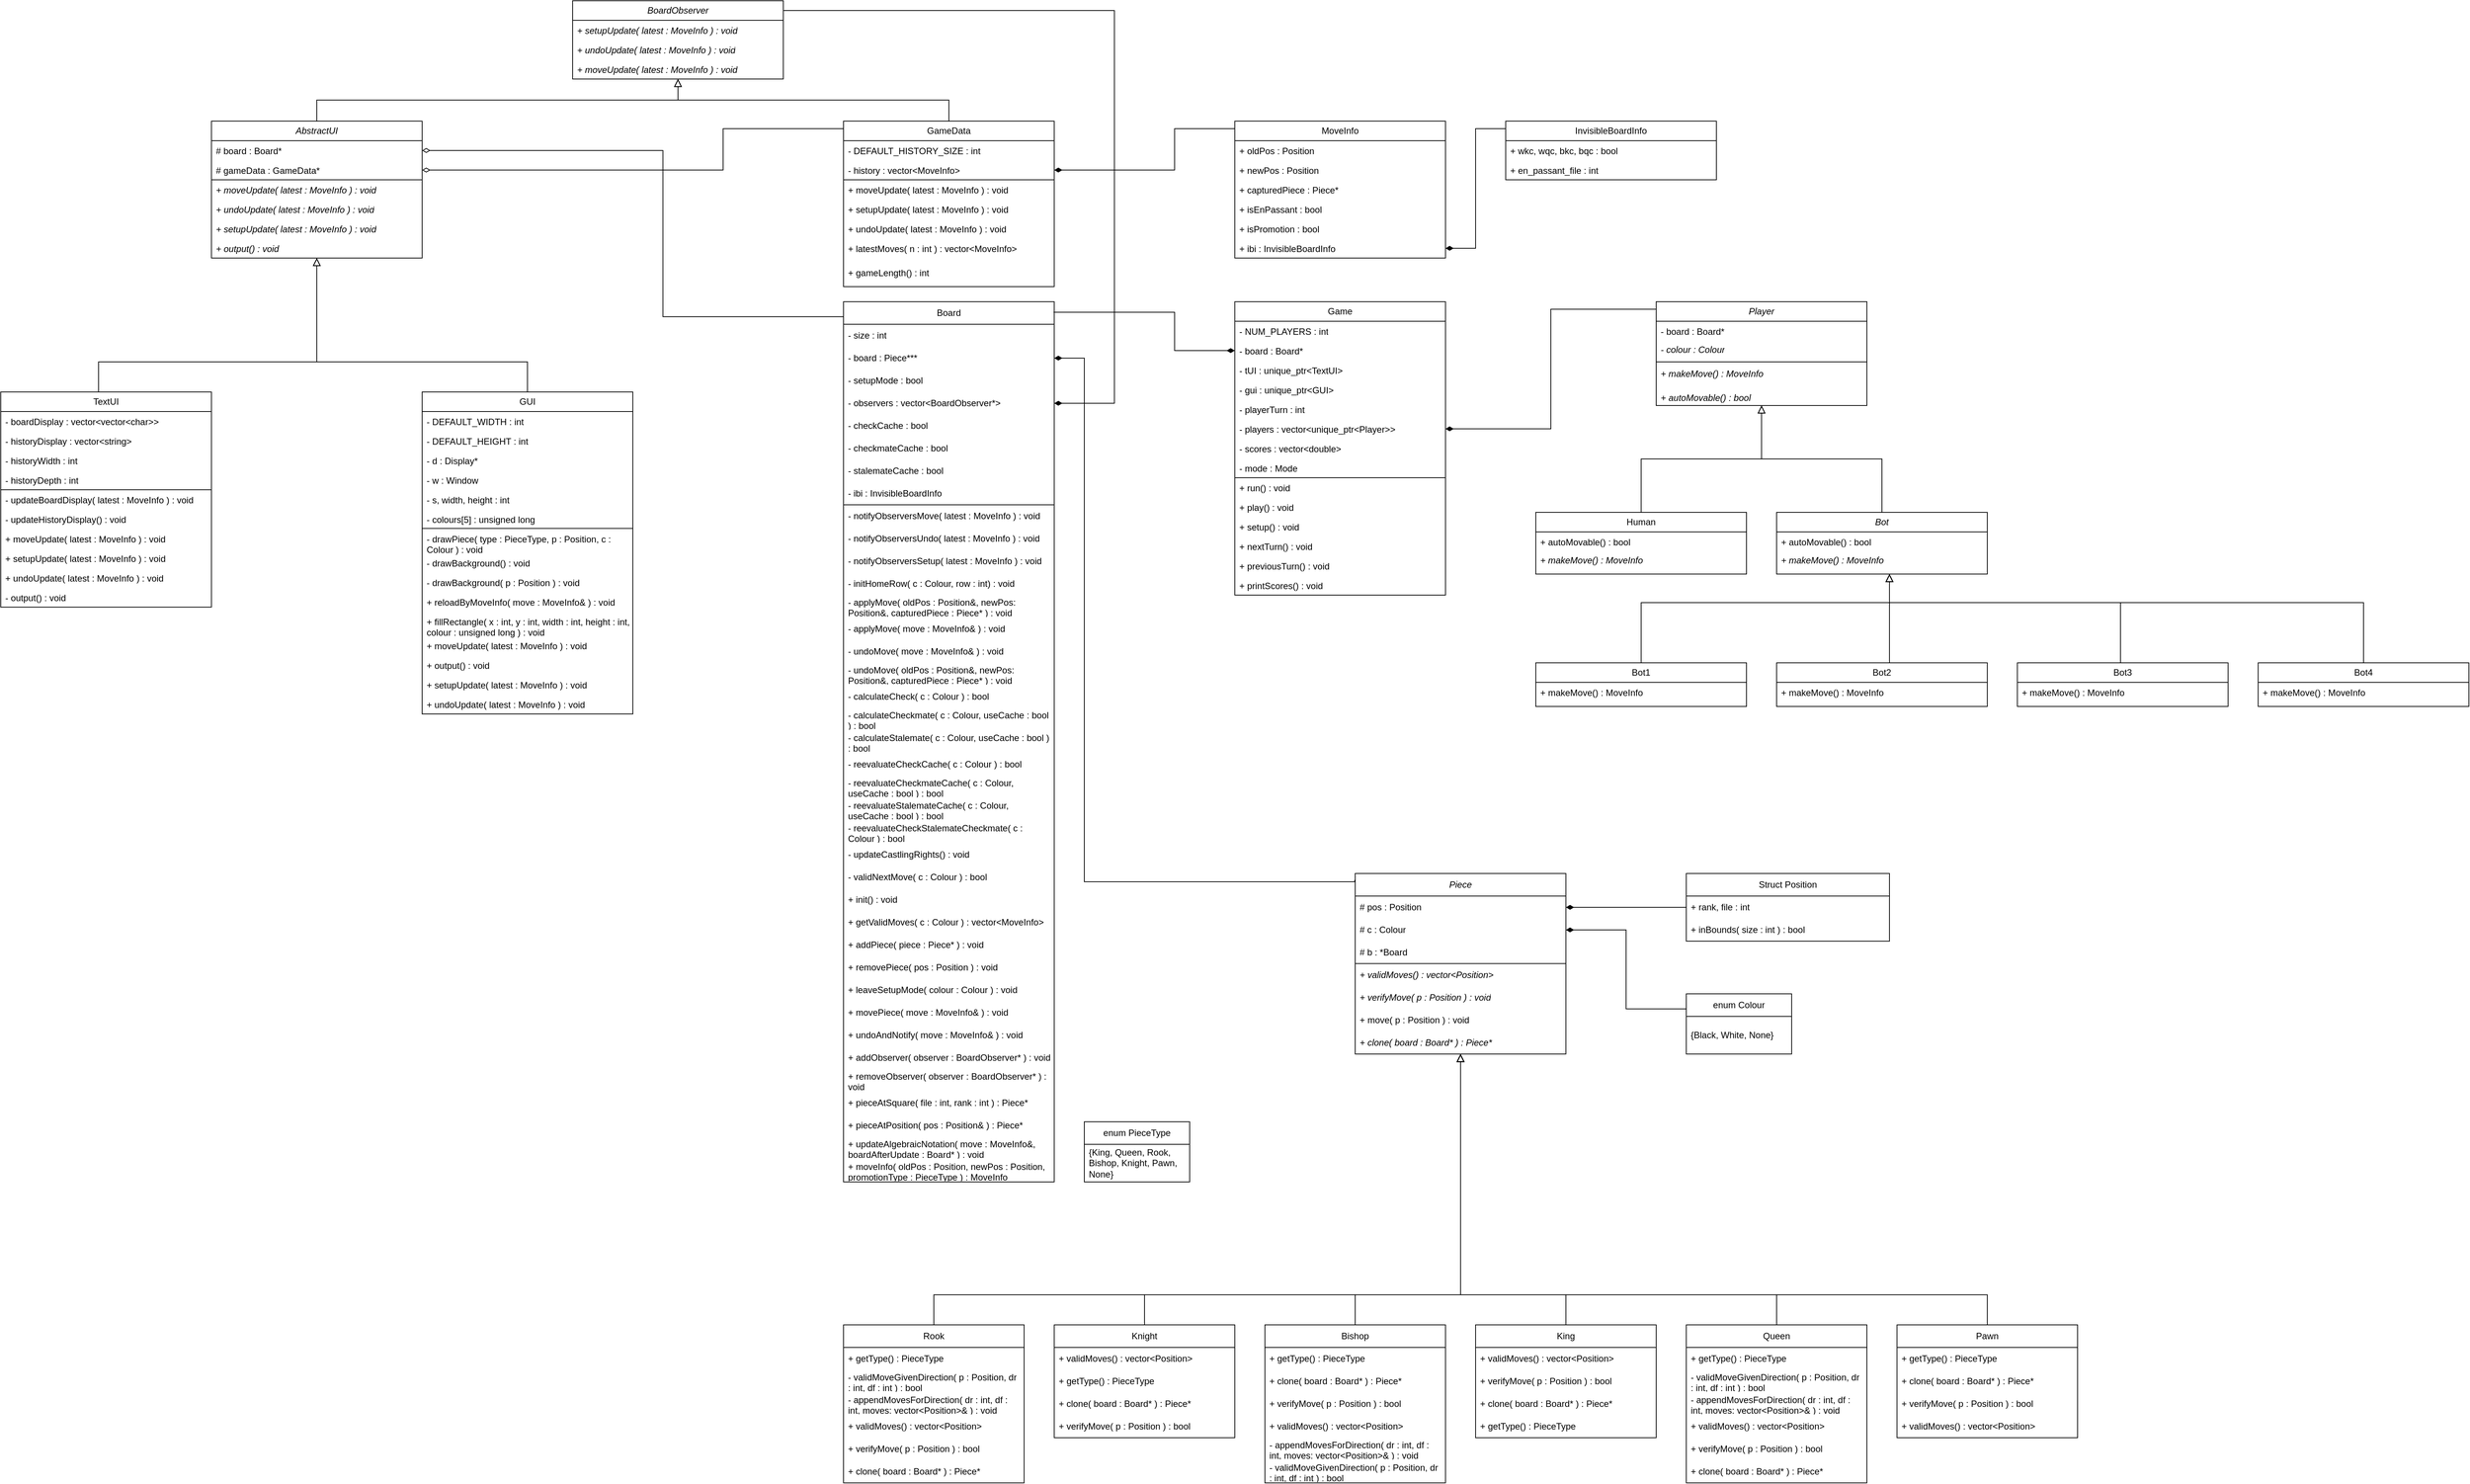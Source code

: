 <mxfile version="28.0.6">
  <diagram name="Page-1" id="od4jVRcSYEkzajmZHbIJ">
    <mxGraphModel grid="1" page="1" gridSize="10" guides="1" tooltips="1" connect="1" arrows="1" fold="1" pageScale="1" pageWidth="850" pageHeight="1100" math="0" shadow="0">
      <root>
        <mxCell id="0" />
        <mxCell id="1" parent="0" />
        <mxCell id="b0TugOnntlRWFown4FGA-1" value="enum Colour" style="swimlane;fontStyle=0;childLayout=stackLayout;horizontal=1;startSize=30;horizontalStack=0;resizeParent=1;resizeParentMax=0;resizeLast=0;collapsible=1;marginBottom=0;whiteSpace=wrap;html=1;" vertex="1" parent="1">
          <mxGeometry x="2280" y="1360" width="140" height="80" as="geometry" />
        </mxCell>
        <mxCell id="b0TugOnntlRWFown4FGA-2" value="{Black, White, None}" style="text;strokeColor=none;fillColor=none;align=left;verticalAlign=middle;spacingLeft=4;spacingRight=4;overflow=hidden;points=[[0,0.5],[1,0.5]];portConstraint=eastwest;rotatable=0;whiteSpace=wrap;html=1;" vertex="1" parent="b0TugOnntlRWFown4FGA-1">
          <mxGeometry y="30" width="140" height="50" as="geometry" />
        </mxCell>
        <mxCell id="b0TugOnntlRWFown4FGA-3" value="Board" style="swimlane;fontStyle=0;childLayout=stackLayout;horizontal=1;startSize=30;horizontalStack=0;resizeParent=1;resizeParentMax=0;resizeLast=0;collapsible=1;marginBottom=0;whiteSpace=wrap;html=1;" vertex="1" parent="1">
          <mxGeometry x="1160" y="440" width="280" height="1170" as="geometry" />
        </mxCell>
        <mxCell id="b0TugOnntlRWFown4FGA-169" value="- size : int" style="text;strokeColor=none;fillColor=none;align=left;verticalAlign=middle;spacingLeft=4;spacingRight=4;overflow=hidden;points=[[0,0.5],[1,0.5]];portConstraint=eastwest;rotatable=0;whiteSpace=wrap;html=1;" vertex="1" parent="b0TugOnntlRWFown4FGA-3">
          <mxGeometry y="30" width="280" height="30" as="geometry" />
        </mxCell>
        <mxCell id="b0TugOnntlRWFown4FGA-4" value="- board : Piece***" style="text;strokeColor=none;fillColor=none;align=left;verticalAlign=middle;spacingLeft=4;spacingRight=4;overflow=hidden;points=[[0,0.5],[1,0.5]];portConstraint=eastwest;rotatable=0;whiteSpace=wrap;html=1;" vertex="1" parent="b0TugOnntlRWFown4FGA-3">
          <mxGeometry y="60" width="280" height="30" as="geometry" />
        </mxCell>
        <mxCell id="b0TugOnntlRWFown4FGA-5" value="- setupMode : bool" style="text;strokeColor=none;fillColor=none;align=left;verticalAlign=middle;spacingLeft=4;spacingRight=4;overflow=hidden;points=[[0,0.5],[1,0.5]];portConstraint=eastwest;rotatable=0;whiteSpace=wrap;html=1;" vertex="1" parent="b0TugOnntlRWFown4FGA-3">
          <mxGeometry y="90" width="280" height="30" as="geometry" />
        </mxCell>
        <mxCell id="b0TugOnntlRWFown4FGA-8" value="- observers : vector&amp;lt;BoardObserver*&amp;gt;" style="text;strokeColor=none;fillColor=none;align=left;verticalAlign=middle;spacingLeft=4;spacingRight=4;overflow=hidden;points=[[0,0.5],[1,0.5]];portConstraint=eastwest;rotatable=0;whiteSpace=wrap;html=1;" vertex="1" parent="b0TugOnntlRWFown4FGA-3">
          <mxGeometry y="120" width="280" height="30" as="geometry" />
        </mxCell>
        <mxCell id="b0TugOnntlRWFown4FGA-170" value="- checkCache : bool" style="text;strokeColor=none;fillColor=none;align=left;verticalAlign=middle;spacingLeft=4;spacingRight=4;overflow=hidden;points=[[0,0.5],[1,0.5]];portConstraint=eastwest;rotatable=0;whiteSpace=wrap;html=1;" vertex="1" parent="b0TugOnntlRWFown4FGA-3">
          <mxGeometry y="150" width="280" height="30" as="geometry" />
        </mxCell>
        <mxCell id="b0TugOnntlRWFown4FGA-171" value="- checkmateCache : bool" style="text;strokeColor=none;fillColor=none;align=left;verticalAlign=middle;spacingLeft=4;spacingRight=4;overflow=hidden;points=[[0,0.5],[1,0.5]];portConstraint=eastwest;rotatable=0;whiteSpace=wrap;html=1;" vertex="1" parent="b0TugOnntlRWFown4FGA-3">
          <mxGeometry y="180" width="280" height="30" as="geometry" />
        </mxCell>
        <mxCell id="b0TugOnntlRWFown4FGA-172" value="- stalemateCache : bool" style="text;strokeColor=none;fillColor=none;align=left;verticalAlign=middle;spacingLeft=4;spacingRight=4;overflow=hidden;points=[[0,0.5],[1,0.5]];portConstraint=eastwest;rotatable=0;whiteSpace=wrap;html=1;" vertex="1" parent="b0TugOnntlRWFown4FGA-3">
          <mxGeometry y="210" width="280" height="30" as="geometry" />
        </mxCell>
        <mxCell id="b0TugOnntlRWFown4FGA-6" value="- ibi : InvisibleBoardInfo" style="text;strokeColor=none;fillColor=none;align=left;verticalAlign=middle;spacingLeft=4;spacingRight=4;overflow=hidden;points=[[0,0.5],[1,0.5]];portConstraint=eastwest;rotatable=0;whiteSpace=wrap;html=1;" vertex="1" parent="b0TugOnntlRWFown4FGA-3">
          <mxGeometry y="240" width="280" height="30" as="geometry" />
        </mxCell>
        <mxCell id="b0TugOnntlRWFown4FGA-294" value="" style="endArrow=none;html=1;rounded=0;exitX=0;exitY=0.5;exitDx=0;exitDy=0;entryX=1;entryY=0.5;entryDx=0;entryDy=0;" edge="1" parent="b0TugOnntlRWFown4FGA-3">
          <mxGeometry width="50" height="50" relative="1" as="geometry">
            <mxPoint y="270" as="sourcePoint" />
            <mxPoint x="280" y="270" as="targetPoint" />
          </mxGeometry>
        </mxCell>
        <mxCell id="b0TugOnntlRWFown4FGA-7" value="- notifyObserversMove( latest : MoveInfo ) : void" style="text;strokeColor=none;fillColor=none;align=left;verticalAlign=middle;spacingLeft=4;spacingRight=4;overflow=hidden;points=[[0,0.5],[1,0.5]];portConstraint=eastwest;rotatable=0;whiteSpace=wrap;html=1;" vertex="1" parent="b0TugOnntlRWFown4FGA-3">
          <mxGeometry y="270" width="280" height="30" as="geometry" />
        </mxCell>
        <mxCell id="b0TugOnntlRWFown4FGA-173" value="- notifyObserversUndo( latest : MoveInfo ) : void" style="text;strokeColor=none;fillColor=none;align=left;verticalAlign=middle;spacingLeft=4;spacingRight=4;overflow=hidden;points=[[0,0.5],[1,0.5]];portConstraint=eastwest;rotatable=0;whiteSpace=wrap;html=1;" vertex="1" parent="b0TugOnntlRWFown4FGA-3">
          <mxGeometry y="300" width="280" height="30" as="geometry" />
        </mxCell>
        <mxCell id="b0TugOnntlRWFown4FGA-174" value="- notifyObserversSetup( latest : MoveInfo ) : void" style="text;strokeColor=none;fillColor=none;align=left;verticalAlign=middle;spacingLeft=4;spacingRight=4;overflow=hidden;points=[[0,0.5],[1,0.5]];portConstraint=eastwest;rotatable=0;whiteSpace=wrap;html=1;" vertex="1" parent="b0TugOnntlRWFown4FGA-3">
          <mxGeometry y="330" width="280" height="30" as="geometry" />
        </mxCell>
        <mxCell id="b0TugOnntlRWFown4FGA-9" value="- initHomeRow( c : Colour, row : int) : void" style="text;strokeColor=none;fillColor=none;align=left;verticalAlign=middle;spacingLeft=4;spacingRight=4;overflow=hidden;points=[[0,0.5],[1,0.5]];portConstraint=eastwest;rotatable=0;whiteSpace=wrap;html=1;" vertex="1" parent="b0TugOnntlRWFown4FGA-3">
          <mxGeometry y="360" width="280" height="30" as="geometry" />
        </mxCell>
        <mxCell id="b0TugOnntlRWFown4FGA-10" value="- applyMove( oldPos : Position&amp;amp;, newPos: Position&amp;amp;, capturedPiece : Piece* ) : void" style="text;strokeColor=none;fillColor=none;align=left;verticalAlign=middle;spacingLeft=4;spacingRight=4;overflow=hidden;points=[[0,0.5],[1,0.5]];portConstraint=eastwest;rotatable=0;whiteSpace=wrap;html=1;" vertex="1" parent="b0TugOnntlRWFown4FGA-3">
          <mxGeometry y="390" width="280" height="30" as="geometry" />
        </mxCell>
        <mxCell id="b0TugOnntlRWFown4FGA-11" value="- applyMove( move : MoveInfo&amp;amp; ) : void" style="text;strokeColor=none;fillColor=none;align=left;verticalAlign=middle;spacingLeft=4;spacingRight=4;overflow=hidden;points=[[0,0.5],[1,0.5]];portConstraint=eastwest;rotatable=0;whiteSpace=wrap;html=1;" vertex="1" parent="b0TugOnntlRWFown4FGA-3">
          <mxGeometry y="420" width="280" height="30" as="geometry" />
        </mxCell>
        <mxCell id="b0TugOnntlRWFown4FGA-176" value="- undoMove( move : MoveInfo&amp;amp; ) : void" style="text;strokeColor=none;fillColor=none;align=left;verticalAlign=middle;spacingLeft=4;spacingRight=4;overflow=hidden;points=[[0,0.5],[1,0.5]];portConstraint=eastwest;rotatable=0;whiteSpace=wrap;html=1;" vertex="1" parent="b0TugOnntlRWFown4FGA-3">
          <mxGeometry y="450" width="280" height="30" as="geometry" />
        </mxCell>
        <mxCell id="b0TugOnntlRWFown4FGA-175" value="- undoMove( oldPos : Position&amp;amp;, newPos: Position&amp;amp;, capturedPiece : Piece* ) : void" style="text;strokeColor=none;fillColor=none;align=left;verticalAlign=middle;spacingLeft=4;spacingRight=4;overflow=hidden;points=[[0,0.5],[1,0.5]];portConstraint=eastwest;rotatable=0;whiteSpace=wrap;html=1;" vertex="1" parent="b0TugOnntlRWFown4FGA-3">
          <mxGeometry y="480" width="280" height="30" as="geometry" />
        </mxCell>
        <mxCell id="b0TugOnntlRWFown4FGA-177" value="- calculateCheck( c : Colour ) : bool" style="text;strokeColor=none;fillColor=none;align=left;verticalAlign=middle;spacingLeft=4;spacingRight=4;overflow=hidden;points=[[0,0.5],[1,0.5]];portConstraint=eastwest;rotatable=0;whiteSpace=wrap;html=1;" vertex="1" parent="b0TugOnntlRWFown4FGA-3">
          <mxGeometry y="510" width="280" height="30" as="geometry" />
        </mxCell>
        <mxCell id="b0TugOnntlRWFown4FGA-179" value="- calculateCheckmate( c : Colour, useCache : bool ) : bool" style="text;strokeColor=none;fillColor=none;align=left;verticalAlign=middle;spacingLeft=4;spacingRight=4;overflow=hidden;points=[[0,0.5],[1,0.5]];portConstraint=eastwest;rotatable=0;whiteSpace=wrap;html=1;" vertex="1" parent="b0TugOnntlRWFown4FGA-3">
          <mxGeometry y="540" width="280" height="30" as="geometry" />
        </mxCell>
        <mxCell id="b0TugOnntlRWFown4FGA-180" value="- calculateStalemate( c : Colour, useCache : bool ) : bool" style="text;strokeColor=none;fillColor=none;align=left;verticalAlign=middle;spacingLeft=4;spacingRight=4;overflow=hidden;points=[[0,0.5],[1,0.5]];portConstraint=eastwest;rotatable=0;whiteSpace=wrap;html=1;" vertex="1" parent="b0TugOnntlRWFown4FGA-3">
          <mxGeometry y="570" width="280" height="30" as="geometry" />
        </mxCell>
        <mxCell id="b0TugOnntlRWFown4FGA-181" value="- reevaluateCheckCache( c : Colour ) : bool" style="text;strokeColor=none;fillColor=none;align=left;verticalAlign=middle;spacingLeft=4;spacingRight=4;overflow=hidden;points=[[0,0.5],[1,0.5]];portConstraint=eastwest;rotatable=0;whiteSpace=wrap;html=1;" vertex="1" parent="b0TugOnntlRWFown4FGA-3">
          <mxGeometry y="600" width="280" height="30" as="geometry" />
        </mxCell>
        <mxCell id="b0TugOnntlRWFown4FGA-183" value="- reevaluateCheckmateCache( c : Colour, useCache : bool ) : bool" style="text;strokeColor=none;fillColor=none;align=left;verticalAlign=middle;spacingLeft=4;spacingRight=4;overflow=hidden;points=[[0,0.5],[1,0.5]];portConstraint=eastwest;rotatable=0;whiteSpace=wrap;html=1;" vertex="1" parent="b0TugOnntlRWFown4FGA-3">
          <mxGeometry y="630" width="280" height="30" as="geometry" />
        </mxCell>
        <mxCell id="b0TugOnntlRWFown4FGA-182" value="- reevaluateStalemateCache( c : Colour, useCache : bool ) : bool" style="text;strokeColor=none;fillColor=none;align=left;verticalAlign=middle;spacingLeft=4;spacingRight=4;overflow=hidden;points=[[0,0.5],[1,0.5]];portConstraint=eastwest;rotatable=0;whiteSpace=wrap;html=1;" vertex="1" parent="b0TugOnntlRWFown4FGA-3">
          <mxGeometry y="660" width="280" height="30" as="geometry" />
        </mxCell>
        <mxCell id="b0TugOnntlRWFown4FGA-185" value="- reevaluateCheckStalemateCheckmate( c : Colour ) : bool" style="text;strokeColor=none;fillColor=none;align=left;verticalAlign=middle;spacingLeft=4;spacingRight=4;overflow=hidden;points=[[0,0.5],[1,0.5]];portConstraint=eastwest;rotatable=0;whiteSpace=wrap;html=1;" vertex="1" parent="b0TugOnntlRWFown4FGA-3">
          <mxGeometry y="690" width="280" height="30" as="geometry" />
        </mxCell>
        <mxCell id="b0TugOnntlRWFown4FGA-188" value="- updateCastlingRights() : void" style="text;strokeColor=none;fillColor=none;align=left;verticalAlign=middle;spacingLeft=4;spacingRight=4;overflow=hidden;points=[[0,0.5],[1,0.5]];portConstraint=eastwest;rotatable=0;whiteSpace=wrap;html=1;" vertex="1" parent="b0TugOnntlRWFown4FGA-3">
          <mxGeometry y="720" width="280" height="30" as="geometry" />
        </mxCell>
        <mxCell id="b0TugOnntlRWFown4FGA-187" value="- validNextMove( c : Colour ) : bool" style="text;strokeColor=none;fillColor=none;align=left;verticalAlign=middle;spacingLeft=4;spacingRight=4;overflow=hidden;points=[[0,0.5],[1,0.5]];portConstraint=eastwest;rotatable=0;whiteSpace=wrap;html=1;" vertex="1" parent="b0TugOnntlRWFown4FGA-3">
          <mxGeometry y="750" width="280" height="30" as="geometry" />
        </mxCell>
        <mxCell id="b0TugOnntlRWFown4FGA-13" value="+ init() : void" style="text;strokeColor=none;fillColor=none;align=left;verticalAlign=middle;spacingLeft=4;spacingRight=4;overflow=hidden;points=[[0,0.5],[1,0.5]];portConstraint=eastwest;rotatable=0;whiteSpace=wrap;html=1;" vertex="1" parent="b0TugOnntlRWFown4FGA-3">
          <mxGeometry y="780" width="280" height="30" as="geometry" />
        </mxCell>
        <mxCell id="b0TugOnntlRWFown4FGA-12" value="+ getValidMoves( c : Colour ) : vector&amp;lt;MoveInfo&amp;gt;" style="text;strokeColor=none;fillColor=none;align=left;verticalAlign=middle;spacingLeft=4;spacingRight=4;overflow=hidden;points=[[0,0.5],[1,0.5]];portConstraint=eastwest;rotatable=0;whiteSpace=wrap;html=1;" vertex="1" parent="b0TugOnntlRWFown4FGA-3">
          <mxGeometry y="810" width="280" height="30" as="geometry" />
        </mxCell>
        <mxCell id="b0TugOnntlRWFown4FGA-14" value="+ addPiece( piece : Piece* ) : void" style="text;strokeColor=none;fillColor=none;align=left;verticalAlign=middle;spacingLeft=4;spacingRight=4;overflow=hidden;points=[[0,0.5],[1,0.5]];portConstraint=eastwest;rotatable=0;whiteSpace=wrap;html=1;" vertex="1" parent="b0TugOnntlRWFown4FGA-3">
          <mxGeometry y="840" width="280" height="30" as="geometry" />
        </mxCell>
        <mxCell id="b0TugOnntlRWFown4FGA-15" value="+ removePiece( pos : Position ) : void" style="text;strokeColor=none;fillColor=none;align=left;verticalAlign=middle;spacingLeft=4;spacingRight=4;overflow=hidden;points=[[0,0.5],[1,0.5]];portConstraint=eastwest;rotatable=0;whiteSpace=wrap;html=1;" vertex="1" parent="b0TugOnntlRWFown4FGA-3">
          <mxGeometry y="870" width="280" height="30" as="geometry" />
        </mxCell>
        <mxCell id="b0TugOnntlRWFown4FGA-16" value="+ leaveSetupMode( colour : Colour ) : void" style="text;strokeColor=none;fillColor=none;align=left;verticalAlign=middle;spacingLeft=4;spacingRight=4;overflow=hidden;points=[[0,0.5],[1,0.5]];portConstraint=eastwest;rotatable=0;whiteSpace=wrap;html=1;" vertex="1" parent="b0TugOnntlRWFown4FGA-3">
          <mxGeometry y="900" width="280" height="30" as="geometry" />
        </mxCell>
        <mxCell id="b0TugOnntlRWFown4FGA-17" value="+ movePiece( move : MoveInfo&amp;amp; ) : void" style="text;strokeColor=none;fillColor=none;align=left;verticalAlign=middle;spacingLeft=4;spacingRight=4;overflow=hidden;points=[[0,0.5],[1,0.5]];portConstraint=eastwest;rotatable=0;whiteSpace=wrap;html=1;" vertex="1" parent="b0TugOnntlRWFown4FGA-3">
          <mxGeometry y="930" width="280" height="30" as="geometry" />
        </mxCell>
        <mxCell id="b0TugOnntlRWFown4FGA-189" value="+ undoAndNotify( move : MoveInfo&amp;amp; ) : void" style="text;strokeColor=none;fillColor=none;align=left;verticalAlign=middle;spacingLeft=4;spacingRight=4;overflow=hidden;points=[[0,0.5],[1,0.5]];portConstraint=eastwest;rotatable=0;whiteSpace=wrap;html=1;" vertex="1" parent="b0TugOnntlRWFown4FGA-3">
          <mxGeometry y="960" width="280" height="30" as="geometry" />
        </mxCell>
        <mxCell id="b0TugOnntlRWFown4FGA-18" value="+ addObserver( observer : BoardObserver* ) : void" style="text;strokeColor=none;fillColor=none;align=left;verticalAlign=middle;spacingLeft=4;spacingRight=4;overflow=hidden;points=[[0,0.5],[1,0.5]];portConstraint=eastwest;rotatable=0;whiteSpace=wrap;html=1;" vertex="1" parent="b0TugOnntlRWFown4FGA-3">
          <mxGeometry y="990" width="280" height="30" as="geometry" />
        </mxCell>
        <mxCell id="b0TugOnntlRWFown4FGA-190" value="+ removeObserver( observer : BoardObserver* ) : void" style="text;strokeColor=none;fillColor=none;align=left;verticalAlign=middle;spacingLeft=4;spacingRight=4;overflow=hidden;points=[[0,0.5],[1,0.5]];portConstraint=eastwest;rotatable=0;whiteSpace=wrap;html=1;" vertex="1" parent="b0TugOnntlRWFown4FGA-3">
          <mxGeometry y="1020" width="280" height="30" as="geometry" />
        </mxCell>
        <mxCell id="b0TugOnntlRWFown4FGA-19" value="+ pieceAtSquare( file : int, rank : int ) : Piece*" style="text;strokeColor=none;fillColor=none;align=left;verticalAlign=middle;spacingLeft=4;spacingRight=4;overflow=hidden;points=[[0,0.5],[1,0.5]];portConstraint=eastwest;rotatable=0;whiteSpace=wrap;html=1;" vertex="1" parent="b0TugOnntlRWFown4FGA-3">
          <mxGeometry y="1050" width="280" height="30" as="geometry" />
        </mxCell>
        <mxCell id="b0TugOnntlRWFown4FGA-191" value="+ pieceAtPosition( pos : Position&amp;amp; ) : Piece*" style="text;strokeColor=none;fillColor=none;align=left;verticalAlign=middle;spacingLeft=4;spacingRight=4;overflow=hidden;points=[[0,0.5],[1,0.5]];portConstraint=eastwest;rotatable=0;whiteSpace=wrap;html=1;" vertex="1" parent="b0TugOnntlRWFown4FGA-3">
          <mxGeometry y="1080" width="280" height="30" as="geometry" />
        </mxCell>
        <mxCell id="b0TugOnntlRWFown4FGA-20" value="+ updateAlgebraicNotation( move : MoveInfo&amp;amp;, boardAfterUpdate : Board* ) : void&amp;nbsp;" style="text;strokeColor=none;fillColor=none;align=left;verticalAlign=middle;spacingLeft=4;spacingRight=4;overflow=hidden;points=[[0,0.5],[1,0.5]];portConstraint=eastwest;rotatable=0;whiteSpace=wrap;html=1;" vertex="1" parent="b0TugOnntlRWFown4FGA-3">
          <mxGeometry y="1110" width="280" height="30" as="geometry" />
        </mxCell>
        <mxCell id="b0TugOnntlRWFown4FGA-21" value="+ moveInfo( oldPos : Position, newPos : Position, promotionType : PieceType ) : MoveInfo" style="text;strokeColor=none;fillColor=none;align=left;verticalAlign=middle;spacingLeft=4;spacingRight=4;overflow=hidden;points=[[0,0.5],[1,0.5]];portConstraint=eastwest;rotatable=0;whiteSpace=wrap;html=1;" vertex="1" parent="b0TugOnntlRWFown4FGA-3">
          <mxGeometry y="1140" width="280" height="30" as="geometry" />
        </mxCell>
        <mxCell id="b0TugOnntlRWFown4FGA-22" value="" style="edgeStyle=elbowEdgeStyle;elbow=horizontal;endArrow=diamondThin;html=1;curved=0;rounded=0;endSize=8;startSize=8;exitX=0;exitY=0.25;exitDx=0;exitDy=0;entryX=1;entryY=0.5;entryDx=0;entryDy=0;endFill=1;" edge="1" parent="1" source="b0TugOnntlRWFown4FGA-1" target="b0TugOnntlRWFown4FGA-27">
          <mxGeometry width="50" height="50" relative="1" as="geometry">
            <mxPoint x="2150" y="1380" as="sourcePoint" />
            <mxPoint x="2290" y="1340" as="targetPoint" />
            <Array as="points">
              <mxPoint x="2200" y="1310" />
            </Array>
          </mxGeometry>
        </mxCell>
        <mxCell id="b0TugOnntlRWFown4FGA-24" value="" style="group" connectable="0" vertex="1" parent="1">
          <mxGeometry x="1440" y="940" width="50" height="510" as="geometry" />
        </mxCell>
        <mxCell id="b0TugOnntlRWFown4FGA-25" value="&lt;i&gt;Piece&lt;/i&gt;" style="swimlane;fontStyle=0;childLayout=stackLayout;horizontal=1;startSize=30;horizontalStack=0;resizeParent=1;resizeParentMax=0;resizeLast=0;collapsible=1;marginBottom=0;whiteSpace=wrap;html=1;" vertex="1" parent="1">
          <mxGeometry x="1840" y="1200" width="280" height="240" as="geometry">
            <mxRectangle x="210" y="120" width="120" height="30" as="alternateBounds" />
          </mxGeometry>
        </mxCell>
        <mxCell id="b0TugOnntlRWFown4FGA-26" value="# pos : Position" style="text;strokeColor=none;fillColor=none;align=left;verticalAlign=middle;spacingLeft=4;spacingRight=4;overflow=hidden;points=[[0,0.5],[1,0.5]];portConstraint=eastwest;rotatable=0;whiteSpace=wrap;html=1;" vertex="1" parent="b0TugOnntlRWFown4FGA-25">
          <mxGeometry y="30" width="280" height="30" as="geometry" />
        </mxCell>
        <mxCell id="b0TugOnntlRWFown4FGA-27" value="# c : Colour" style="text;strokeColor=none;fillColor=none;align=left;verticalAlign=middle;spacingLeft=4;spacingRight=4;overflow=hidden;points=[[0,0.5],[1,0.5]];portConstraint=eastwest;rotatable=0;whiteSpace=wrap;html=1;" vertex="1" parent="b0TugOnntlRWFown4FGA-25">
          <mxGeometry y="60" width="280" height="30" as="geometry" />
        </mxCell>
        <mxCell id="b0TugOnntlRWFown4FGA-28" value="# b : *Board" style="text;strokeColor=none;fillColor=none;align=left;verticalAlign=middle;spacingLeft=4;spacingRight=4;overflow=hidden;points=[[0,0.5],[1,0.5]];portConstraint=eastwest;rotatable=0;whiteSpace=wrap;html=1;" vertex="1" parent="b0TugOnntlRWFown4FGA-25">
          <mxGeometry y="90" width="280" height="30" as="geometry" />
        </mxCell>
        <mxCell id="b0TugOnntlRWFown4FGA-296" value="" style="endArrow=none;html=1;rounded=0;exitX=0;exitY=0.5;exitDx=0;exitDy=0;entryX=1;entryY=0.5;entryDx=0;entryDy=0;" edge="1" parent="b0TugOnntlRWFown4FGA-25">
          <mxGeometry width="50" height="50" relative="1" as="geometry">
            <mxPoint y="119.71" as="sourcePoint" />
            <mxPoint x="280" y="119.71" as="targetPoint" />
          </mxGeometry>
        </mxCell>
        <mxCell id="b0TugOnntlRWFown4FGA-29" value="+ validMoves() : vector&amp;lt;Position&amp;gt;" style="text;strokeColor=none;fillColor=none;align=left;verticalAlign=middle;spacingLeft=4;spacingRight=4;overflow=hidden;points=[[0,0.5],[1,0.5]];portConstraint=eastwest;rotatable=0;whiteSpace=wrap;html=1;fontStyle=2" vertex="1" parent="b0TugOnntlRWFown4FGA-25">
          <mxGeometry y="120" width="280" height="30" as="geometry" />
        </mxCell>
        <mxCell id="b0TugOnntlRWFown4FGA-30" value="+ verifyMove( p : Position ) : void" style="text;strokeColor=none;fillColor=none;align=left;verticalAlign=middle;spacingLeft=4;spacingRight=4;overflow=hidden;points=[[0,0.5],[1,0.5]];portConstraint=eastwest;rotatable=0;whiteSpace=wrap;html=1;fontStyle=2" vertex="1" parent="b0TugOnntlRWFown4FGA-25">
          <mxGeometry y="150" width="280" height="30" as="geometry" />
        </mxCell>
        <mxCell id="b0TugOnntlRWFown4FGA-31" value="+ move( p : Position ) : void" style="text;strokeColor=none;fillColor=none;align=left;verticalAlign=middle;spacingLeft=4;spacingRight=4;overflow=hidden;points=[[0,0.5],[1,0.5]];portConstraint=eastwest;rotatable=0;whiteSpace=wrap;html=1;" vertex="1" parent="b0TugOnntlRWFown4FGA-25">
          <mxGeometry y="180" width="280" height="30" as="geometry" />
        </mxCell>
        <mxCell id="b0TugOnntlRWFown4FGA-34" value="&lt;i&gt;+ clone( board : Board* ) : Piece*&lt;/i&gt;" style="text;strokeColor=none;fillColor=none;align=left;verticalAlign=middle;spacingLeft=4;spacingRight=4;overflow=hidden;points=[[0,0.5],[1,0.5]];portConstraint=eastwest;rotatable=0;whiteSpace=wrap;html=1;" vertex="1" parent="b0TugOnntlRWFown4FGA-25">
          <mxGeometry y="210" width="280" height="30" as="geometry" />
        </mxCell>
        <mxCell id="b0TugOnntlRWFown4FGA-35" value="Rook" style="swimlane;fontStyle=0;childLayout=stackLayout;horizontal=1;startSize=30;horizontalStack=0;resizeParent=1;resizeParentMax=0;resizeLast=0;collapsible=1;marginBottom=0;whiteSpace=wrap;html=1;" vertex="1" parent="1">
          <mxGeometry x="1160" y="1800" width="240" height="210" as="geometry">
            <mxRectangle x="120" y="490" width="120" height="30" as="alternateBounds" />
          </mxGeometry>
        </mxCell>
        <mxCell id="b0TugOnntlRWFown4FGA-275" value="+ getType() : PieceType" style="text;strokeColor=none;fillColor=none;align=left;verticalAlign=middle;spacingLeft=4;spacingRight=4;overflow=hidden;points=[[0,0.5],[1,0.5]];portConstraint=eastwest;rotatable=0;whiteSpace=wrap;html=1;" vertex="1" parent="b0TugOnntlRWFown4FGA-35">
          <mxGeometry y="30" width="240" height="30" as="geometry" />
        </mxCell>
        <mxCell id="b0TugOnntlRWFown4FGA-280" value="- validMoveGivenDirection( p : Position, dr : int, df : int ) : bool" style="text;strokeColor=none;fillColor=none;align=left;verticalAlign=middle;spacingLeft=4;spacingRight=4;overflow=hidden;points=[[0,0.5],[1,0.5]];portConstraint=eastwest;rotatable=0;whiteSpace=wrap;html=1;" vertex="1" parent="b0TugOnntlRWFown4FGA-35">
          <mxGeometry y="60" width="240" height="30" as="geometry" />
        </mxCell>
        <mxCell id="b0TugOnntlRWFown4FGA-279" value="- appendMovesForDirection( dr : int, df : int, moves: vector&amp;lt;Position&amp;gt;&amp;amp; ) : void" style="text;strokeColor=none;fillColor=none;align=left;verticalAlign=middle;spacingLeft=4;spacingRight=4;overflow=hidden;points=[[0,0.5],[1,0.5]];portConstraint=eastwest;rotatable=0;whiteSpace=wrap;html=1;" vertex="1" parent="b0TugOnntlRWFown4FGA-35">
          <mxGeometry y="90" width="240" height="30" as="geometry" />
        </mxCell>
        <mxCell id="b0TugOnntlRWFown4FGA-278" value="+ validMoves() : vector&amp;lt;Position&amp;gt;" style="text;strokeColor=none;fillColor=none;align=left;verticalAlign=middle;spacingLeft=4;spacingRight=4;overflow=hidden;points=[[0,0.5],[1,0.5]];portConstraint=eastwest;rotatable=0;whiteSpace=wrap;html=1;" vertex="1" parent="b0TugOnntlRWFown4FGA-35">
          <mxGeometry y="120" width="240" height="30" as="geometry" />
        </mxCell>
        <mxCell id="b0TugOnntlRWFown4FGA-277" value="+ verifyMove( p : Position ) : bool" style="text;strokeColor=none;fillColor=none;align=left;verticalAlign=middle;spacingLeft=4;spacingRight=4;overflow=hidden;points=[[0,0.5],[1,0.5]];portConstraint=eastwest;rotatable=0;whiteSpace=wrap;html=1;" vertex="1" parent="b0TugOnntlRWFown4FGA-35">
          <mxGeometry y="150" width="240" height="30" as="geometry" />
        </mxCell>
        <mxCell id="b0TugOnntlRWFown4FGA-276" value="+ clone( board : Board* ) : Piece*" style="text;strokeColor=none;fillColor=none;align=left;verticalAlign=middle;spacingLeft=4;spacingRight=4;overflow=hidden;points=[[0,0.5],[1,0.5]];portConstraint=eastwest;rotatable=0;whiteSpace=wrap;html=1;" vertex="1" parent="b0TugOnntlRWFown4FGA-35">
          <mxGeometry y="180" width="240" height="30" as="geometry" />
        </mxCell>
        <mxCell id="b0TugOnntlRWFown4FGA-40" value="" style="edgeStyle=elbowEdgeStyle;elbow=vertical;endArrow=block;html=1;curved=0;rounded=0;endSize=8;startSize=8;exitX=0.5;exitY=0;exitDx=0;exitDy=0;endFill=0;" edge="1" parent="1" source="b0TugOnntlRWFown4FGA-35" target="b0TugOnntlRWFown4FGA-34">
          <mxGeometry width="50" height="50" relative="1" as="geometry">
            <mxPoint x="1730" y="1820" as="sourcePoint" />
            <mxPoint x="1990" y="1680" as="targetPoint" />
            <Array as="points">
              <mxPoint x="1640" y="1760" />
            </Array>
          </mxGeometry>
        </mxCell>
        <mxCell id="b0TugOnntlRWFown4FGA-41" value="Knight" style="swimlane;fontStyle=0;childLayout=stackLayout;horizontal=1;startSize=30;horizontalStack=0;resizeParent=1;resizeParentMax=0;resizeLast=0;collapsible=1;marginBottom=0;whiteSpace=wrap;html=1;" vertex="1" parent="1">
          <mxGeometry x="1440" y="1800" width="240" height="150" as="geometry">
            <mxRectangle x="400" y="490" width="120" height="30" as="alternateBounds" />
          </mxGeometry>
        </mxCell>
        <mxCell id="b0TugOnntlRWFown4FGA-241" value="+ validMoves() : vector&amp;lt;Position&amp;gt;" style="text;strokeColor=none;fillColor=none;align=left;verticalAlign=middle;spacingLeft=4;spacingRight=4;overflow=hidden;points=[[0,0.5],[1,0.5]];portConstraint=eastwest;rotatable=0;whiteSpace=wrap;html=1;" vertex="1" parent="b0TugOnntlRWFown4FGA-41">
          <mxGeometry y="30" width="240" height="30" as="geometry" />
        </mxCell>
        <mxCell id="b0TugOnntlRWFown4FGA-244" value="+ getType() : PieceType" style="text;strokeColor=none;fillColor=none;align=left;verticalAlign=middle;spacingLeft=4;spacingRight=4;overflow=hidden;points=[[0,0.5],[1,0.5]];portConstraint=eastwest;rotatable=0;whiteSpace=wrap;html=1;" vertex="1" parent="b0TugOnntlRWFown4FGA-41">
          <mxGeometry y="60" width="240" height="30" as="geometry" />
        </mxCell>
        <mxCell id="b0TugOnntlRWFown4FGA-243" value="+ clone( board : Board* ) : Piece*" style="text;strokeColor=none;fillColor=none;align=left;verticalAlign=middle;spacingLeft=4;spacingRight=4;overflow=hidden;points=[[0,0.5],[1,0.5]];portConstraint=eastwest;rotatable=0;whiteSpace=wrap;html=1;" vertex="1" parent="b0TugOnntlRWFown4FGA-41">
          <mxGeometry y="90" width="240" height="30" as="geometry" />
        </mxCell>
        <mxCell id="b0TugOnntlRWFown4FGA-242" value="+ verifyMove( p : Position ) : bool" style="text;strokeColor=none;fillColor=none;align=left;verticalAlign=middle;spacingLeft=4;spacingRight=4;overflow=hidden;points=[[0,0.5],[1,0.5]];portConstraint=eastwest;rotatable=0;whiteSpace=wrap;html=1;" vertex="1" parent="b0TugOnntlRWFown4FGA-41">
          <mxGeometry y="120" width="240" height="30" as="geometry" />
        </mxCell>
        <mxCell id="b0TugOnntlRWFown4FGA-46" value="" style="edgeStyle=elbowEdgeStyle;elbow=vertical;endArrow=block;html=1;curved=0;rounded=0;endSize=8;startSize=8;endFill=0;" edge="1" parent="1" source="b0TugOnntlRWFown4FGA-41" target="b0TugOnntlRWFown4FGA-34">
          <mxGeometry width="50" height="50" relative="1" as="geometry">
            <mxPoint x="2030" y="1820" as="sourcePoint" />
            <mxPoint x="2000" y="1680" as="targetPoint" />
            <Array as="points">
              <mxPoint x="1780" y="1760" />
            </Array>
          </mxGeometry>
        </mxCell>
        <mxCell id="b0TugOnntlRWFown4FGA-47" value="Bishop" style="swimlane;fontStyle=0;childLayout=stackLayout;horizontal=1;startSize=30;horizontalStack=0;resizeParent=1;resizeParentMax=0;resizeLast=0;collapsible=1;marginBottom=0;whiteSpace=wrap;html=1;" vertex="1" parent="1">
          <mxGeometry x="1720" y="1800" width="240" height="210" as="geometry">
            <mxRectangle x="680" y="490" width="120" height="30" as="alternateBounds" />
          </mxGeometry>
        </mxCell>
        <mxCell id="b0TugOnntlRWFown4FGA-50" value="+ getType() : PieceType" style="text;strokeColor=none;fillColor=none;align=left;verticalAlign=middle;spacingLeft=4;spacingRight=4;overflow=hidden;points=[[0,0.5],[1,0.5]];portConstraint=eastwest;rotatable=0;whiteSpace=wrap;html=1;" vertex="1" parent="b0TugOnntlRWFown4FGA-47">
          <mxGeometry y="30" width="240" height="30" as="geometry" />
        </mxCell>
        <mxCell id="b0TugOnntlRWFown4FGA-162" value="+ clone( board : Board* ) : Piece*" style="text;strokeColor=none;fillColor=none;align=left;verticalAlign=middle;spacingLeft=4;spacingRight=4;overflow=hidden;points=[[0,0.5],[1,0.5]];portConstraint=eastwest;rotatable=0;whiteSpace=wrap;html=1;" vertex="1" parent="b0TugOnntlRWFown4FGA-47">
          <mxGeometry y="60" width="240" height="30" as="geometry" />
        </mxCell>
        <mxCell id="b0TugOnntlRWFown4FGA-49" value="+ verifyMove( p : Position ) : bool" style="text;strokeColor=none;fillColor=none;align=left;verticalAlign=middle;spacingLeft=4;spacingRight=4;overflow=hidden;points=[[0,0.5],[1,0.5]];portConstraint=eastwest;rotatable=0;whiteSpace=wrap;html=1;" vertex="1" parent="b0TugOnntlRWFown4FGA-47">
          <mxGeometry y="90" width="240" height="30" as="geometry" />
        </mxCell>
        <mxCell id="b0TugOnntlRWFown4FGA-48" value="+ validMoves() : vector&amp;lt;Position&amp;gt;" style="text;strokeColor=none;fillColor=none;align=left;verticalAlign=middle;spacingLeft=4;spacingRight=4;overflow=hidden;points=[[0,0.5],[1,0.5]];portConstraint=eastwest;rotatable=0;whiteSpace=wrap;html=1;" vertex="1" parent="b0TugOnntlRWFown4FGA-47">
          <mxGeometry y="120" width="240" height="30" as="geometry" />
        </mxCell>
        <mxCell id="b0TugOnntlRWFown4FGA-51" value="- appendMovesForDirection( dr : int, df : int, moves: vector&amp;lt;Position&amp;gt;&amp;amp; ) : void" style="text;strokeColor=none;fillColor=none;align=left;verticalAlign=middle;spacingLeft=4;spacingRight=4;overflow=hidden;points=[[0,0.5],[1,0.5]];portConstraint=eastwest;rotatable=0;whiteSpace=wrap;html=1;" vertex="1" parent="b0TugOnntlRWFown4FGA-47">
          <mxGeometry y="150" width="240" height="30" as="geometry" />
        </mxCell>
        <mxCell id="b0TugOnntlRWFown4FGA-163" value="- validMoveGivenDirection( p : Position, dr : int, df : int ) : bool" style="text;strokeColor=none;fillColor=none;align=left;verticalAlign=middle;spacingLeft=4;spacingRight=4;overflow=hidden;points=[[0,0.5],[1,0.5]];portConstraint=eastwest;rotatable=0;whiteSpace=wrap;html=1;" vertex="1" parent="b0TugOnntlRWFown4FGA-47">
          <mxGeometry y="180" width="240" height="30" as="geometry" />
        </mxCell>
        <mxCell id="b0TugOnntlRWFown4FGA-52" value="" style="edgeStyle=elbowEdgeStyle;elbow=vertical;endArrow=block;html=1;rounded=0;endSize=8;startSize=8;endFill=0;exitX=0.5;exitY=0;exitDx=0;exitDy=0;" edge="1" parent="1" source="b0TugOnntlRWFown4FGA-47" target="b0TugOnntlRWFown4FGA-25">
          <mxGeometry width="50" height="50" relative="1" as="geometry">
            <mxPoint x="1850" y="1800" as="sourcePoint" />
            <mxPoint x="1990" y="1680" as="targetPoint" />
            <Array as="points">
              <mxPoint x="1980" y="1760" />
            </Array>
          </mxGeometry>
        </mxCell>
        <mxCell id="b0TugOnntlRWFown4FGA-53" value="King" style="swimlane;fontStyle=0;childLayout=stackLayout;horizontal=1;startSize=30;horizontalStack=0;resizeParent=1;resizeParentMax=0;resizeLast=0;collapsible=1;marginBottom=0;whiteSpace=wrap;html=1;" vertex="1" parent="1">
          <mxGeometry x="2000" y="1800" width="240" height="150" as="geometry">
            <mxRectangle x="210" y="120" width="120" height="30" as="alternateBounds" />
          </mxGeometry>
        </mxCell>
        <mxCell id="b0TugOnntlRWFown4FGA-240" value="+ validMoves() : vector&amp;lt;Position&amp;gt;" style="text;strokeColor=none;fillColor=none;align=left;verticalAlign=middle;spacingLeft=4;spacingRight=4;overflow=hidden;points=[[0,0.5],[1,0.5]];portConstraint=eastwest;rotatable=0;whiteSpace=wrap;html=1;" vertex="1" parent="b0TugOnntlRWFown4FGA-53">
          <mxGeometry y="30" width="240" height="30" as="geometry" />
        </mxCell>
        <mxCell id="b0TugOnntlRWFown4FGA-239" value="+ verifyMove( p : Position ) : bool" style="text;strokeColor=none;fillColor=none;align=left;verticalAlign=middle;spacingLeft=4;spacingRight=4;overflow=hidden;points=[[0,0.5],[1,0.5]];portConstraint=eastwest;rotatable=0;whiteSpace=wrap;html=1;" vertex="1" parent="b0TugOnntlRWFown4FGA-53">
          <mxGeometry y="60" width="240" height="30" as="geometry" />
        </mxCell>
        <mxCell id="b0TugOnntlRWFown4FGA-238" value="+ clone( board : Board* ) : Piece*" style="text;strokeColor=none;fillColor=none;align=left;verticalAlign=middle;spacingLeft=4;spacingRight=4;overflow=hidden;points=[[0,0.5],[1,0.5]];portConstraint=eastwest;rotatable=0;whiteSpace=wrap;html=1;" vertex="1" parent="b0TugOnntlRWFown4FGA-53">
          <mxGeometry y="90" width="240" height="30" as="geometry" />
        </mxCell>
        <mxCell id="b0TugOnntlRWFown4FGA-237" value="+ getType() : PieceType" style="text;strokeColor=none;fillColor=none;align=left;verticalAlign=middle;spacingLeft=4;spacingRight=4;overflow=hidden;points=[[0,0.5],[1,0.5]];portConstraint=eastwest;rotatable=0;whiteSpace=wrap;html=1;" vertex="1" parent="b0TugOnntlRWFown4FGA-53">
          <mxGeometry y="120" width="240" height="30" as="geometry" />
        </mxCell>
        <mxCell id="b0TugOnntlRWFown4FGA-58" value="Queen" style="swimlane;fontStyle=0;childLayout=stackLayout;horizontal=1;startSize=30;horizontalStack=0;resizeParent=1;resizeParentMax=0;resizeLast=0;collapsible=1;marginBottom=0;whiteSpace=wrap;html=1;" vertex="1" parent="1">
          <mxGeometry x="2280" y="1800" width="240" height="210" as="geometry">
            <mxRectangle x="210" y="120" width="120" height="30" as="alternateBounds" />
          </mxGeometry>
        </mxCell>
        <mxCell id="b0TugOnntlRWFown4FGA-281" value="+ getType() : PieceType" style="text;strokeColor=none;fillColor=none;align=left;verticalAlign=middle;spacingLeft=4;spacingRight=4;overflow=hidden;points=[[0,0.5],[1,0.5]];portConstraint=eastwest;rotatable=0;whiteSpace=wrap;html=1;" vertex="1" parent="b0TugOnntlRWFown4FGA-58">
          <mxGeometry y="30" width="240" height="30" as="geometry" />
        </mxCell>
        <mxCell id="b0TugOnntlRWFown4FGA-286" value="- validMoveGivenDirection( p : Position, dr : int, df : int ) : bool" style="text;strokeColor=none;fillColor=none;align=left;verticalAlign=middle;spacingLeft=4;spacingRight=4;overflow=hidden;points=[[0,0.5],[1,0.5]];portConstraint=eastwest;rotatable=0;whiteSpace=wrap;html=1;" vertex="1" parent="b0TugOnntlRWFown4FGA-58">
          <mxGeometry y="60" width="240" height="30" as="geometry" />
        </mxCell>
        <mxCell id="b0TugOnntlRWFown4FGA-285" value="- appendMovesForDirection( dr : int, df : int, moves: vector&amp;lt;Position&amp;gt;&amp;amp; ) : void" style="text;strokeColor=none;fillColor=none;align=left;verticalAlign=middle;spacingLeft=4;spacingRight=4;overflow=hidden;points=[[0,0.5],[1,0.5]];portConstraint=eastwest;rotatable=0;whiteSpace=wrap;html=1;" vertex="1" parent="b0TugOnntlRWFown4FGA-58">
          <mxGeometry y="90" width="240" height="30" as="geometry" />
        </mxCell>
        <mxCell id="b0TugOnntlRWFown4FGA-284" value="+ validMoves() : vector&amp;lt;Position&amp;gt;" style="text;strokeColor=none;fillColor=none;align=left;verticalAlign=middle;spacingLeft=4;spacingRight=4;overflow=hidden;points=[[0,0.5],[1,0.5]];portConstraint=eastwest;rotatable=0;whiteSpace=wrap;html=1;" vertex="1" parent="b0TugOnntlRWFown4FGA-58">
          <mxGeometry y="120" width="240" height="30" as="geometry" />
        </mxCell>
        <mxCell id="b0TugOnntlRWFown4FGA-283" value="+ verifyMove( p : Position ) : bool" style="text;strokeColor=none;fillColor=none;align=left;verticalAlign=middle;spacingLeft=4;spacingRight=4;overflow=hidden;points=[[0,0.5],[1,0.5]];portConstraint=eastwest;rotatable=0;whiteSpace=wrap;html=1;" vertex="1" parent="b0TugOnntlRWFown4FGA-58">
          <mxGeometry y="150" width="240" height="30" as="geometry" />
        </mxCell>
        <mxCell id="b0TugOnntlRWFown4FGA-282" value="+ clone( board : Board* ) : Piece*" style="text;strokeColor=none;fillColor=none;align=left;verticalAlign=middle;spacingLeft=4;spacingRight=4;overflow=hidden;points=[[0,0.5],[1,0.5]];portConstraint=eastwest;rotatable=0;whiteSpace=wrap;html=1;" vertex="1" parent="b0TugOnntlRWFown4FGA-58">
          <mxGeometry y="180" width="240" height="30" as="geometry" />
        </mxCell>
        <mxCell id="b0TugOnntlRWFown4FGA-63" value="Pawn" style="swimlane;fontStyle=0;childLayout=stackLayout;horizontal=1;startSize=30;horizontalStack=0;resizeParent=1;resizeParentMax=0;resizeLast=0;collapsible=1;marginBottom=0;whiteSpace=wrap;html=1;" vertex="1" parent="1">
          <mxGeometry x="2560" y="1800" width="240" height="150" as="geometry">
            <mxRectangle x="210" y="120" width="120" height="30" as="alternateBounds" />
          </mxGeometry>
        </mxCell>
        <mxCell id="b0TugOnntlRWFown4FGA-248" value="+ getType() : PieceType" style="text;strokeColor=none;fillColor=none;align=left;verticalAlign=middle;spacingLeft=4;spacingRight=4;overflow=hidden;points=[[0,0.5],[1,0.5]];portConstraint=eastwest;rotatable=0;whiteSpace=wrap;html=1;" vertex="1" parent="b0TugOnntlRWFown4FGA-63">
          <mxGeometry y="30" width="240" height="30" as="geometry" />
        </mxCell>
        <mxCell id="b0TugOnntlRWFown4FGA-247" value="+ clone( board : Board* ) : Piece*" style="text;strokeColor=none;fillColor=none;align=left;verticalAlign=middle;spacingLeft=4;spacingRight=4;overflow=hidden;points=[[0,0.5],[1,0.5]];portConstraint=eastwest;rotatable=0;whiteSpace=wrap;html=1;" vertex="1" parent="b0TugOnntlRWFown4FGA-63">
          <mxGeometry y="60" width="240" height="30" as="geometry" />
        </mxCell>
        <mxCell id="b0TugOnntlRWFown4FGA-246" value="+ verifyMove( p : Position ) : bool" style="text;strokeColor=none;fillColor=none;align=left;verticalAlign=middle;spacingLeft=4;spacingRight=4;overflow=hidden;points=[[0,0.5],[1,0.5]];portConstraint=eastwest;rotatable=0;whiteSpace=wrap;html=1;" vertex="1" parent="b0TugOnntlRWFown4FGA-63">
          <mxGeometry y="90" width="240" height="30" as="geometry" />
        </mxCell>
        <mxCell id="b0TugOnntlRWFown4FGA-245" value="+ validMoves() : vector&amp;lt;Position&amp;gt;" style="text;strokeColor=none;fillColor=none;align=left;verticalAlign=middle;spacingLeft=4;spacingRight=4;overflow=hidden;points=[[0,0.5],[1,0.5]];portConstraint=eastwest;rotatable=0;whiteSpace=wrap;html=1;" vertex="1" parent="b0TugOnntlRWFown4FGA-63">
          <mxGeometry y="120" width="240" height="30" as="geometry" />
        </mxCell>
        <mxCell id="b0TugOnntlRWFown4FGA-68" value="" style="edgeStyle=elbowEdgeStyle;elbow=vertical;endArrow=block;html=1;curved=0;rounded=0;endSize=8;startSize=8;endFill=0;exitX=0.5;exitY=0;exitDx=0;exitDy=0;" edge="1" parent="1" source="b0TugOnntlRWFown4FGA-63" target="b0TugOnntlRWFown4FGA-34">
          <mxGeometry width="50" height="50" relative="1" as="geometry">
            <mxPoint x="2710" y="1790" as="sourcePoint" />
            <mxPoint x="2000" y="1680" as="targetPoint" />
            <Array as="points">
              <mxPoint x="2340" y="1760" />
            </Array>
          </mxGeometry>
        </mxCell>
        <mxCell id="b0TugOnntlRWFown4FGA-69" value="" style="edgeStyle=elbowEdgeStyle;elbow=vertical;endArrow=block;html=1;curved=0;rounded=0;endSize=8;startSize=8;endFill=0;exitX=0.5;exitY=0;exitDx=0;exitDy=0;" edge="1" parent="1" source="b0TugOnntlRWFown4FGA-58" target="b0TugOnntlRWFown4FGA-25">
          <mxGeometry width="50" height="50" relative="1" as="geometry">
            <mxPoint x="1460" y="2040" as="sourcePoint" />
            <mxPoint x="1460" y="1900" as="targetPoint" />
            <Array as="points">
              <mxPoint x="2220" y="1760" />
            </Array>
          </mxGeometry>
        </mxCell>
        <mxCell id="b0TugOnntlRWFown4FGA-70" value="" style="edgeStyle=elbowEdgeStyle;elbow=vertical;endArrow=block;html=1;curved=0;rounded=0;endSize=8;startSize=8;exitX=0.5;exitY=0;exitDx=0;exitDy=0;endFill=0;" edge="1" parent="1" source="b0TugOnntlRWFown4FGA-53" target="b0TugOnntlRWFown4FGA-25">
          <mxGeometry width="50" height="50" relative="1" as="geometry">
            <mxPoint x="1180" y="2040" as="sourcePoint" />
            <mxPoint x="1980" y="1440" as="targetPoint" />
            <Array as="points">
              <mxPoint x="1980" y="1760" />
            </Array>
          </mxGeometry>
        </mxCell>
        <mxCell id="b0TugOnntlRWFown4FGA-71" value="enum PieceType" style="swimlane;fontStyle=0;childLayout=stackLayout;horizontal=1;startSize=30;horizontalStack=0;resizeParent=1;resizeParentMax=0;resizeLast=0;collapsible=1;marginBottom=0;whiteSpace=wrap;html=1;" vertex="1" parent="1">
          <mxGeometry x="1480" y="1530" width="140" height="80" as="geometry" />
        </mxCell>
        <mxCell id="b0TugOnntlRWFown4FGA-72" value="{King, Queen, Rook, Bishop, Knight, Pawn, None}" style="text;strokeColor=none;fillColor=none;align=left;verticalAlign=middle;spacingLeft=4;spacingRight=4;overflow=hidden;points=[[0,0.5],[1,0.5]];portConstraint=eastwest;rotatable=0;whiteSpace=wrap;html=1;" vertex="1" parent="b0TugOnntlRWFown4FGA-71">
          <mxGeometry y="30" width="140" height="50" as="geometry" />
        </mxCell>
        <mxCell id="b0TugOnntlRWFown4FGA-74" value="&lt;blockquote&gt;&lt;i&gt;AbstractUI&lt;/i&gt;&lt;/blockquote&gt;" style="swimlane;fontStyle=0;childLayout=stackLayout;horizontal=1;startSize=26;fillColor=none;horizontalStack=0;resizeParent=1;resizeParentMax=0;resizeLast=0;collapsible=1;marginBottom=0;whiteSpace=wrap;html=1;" vertex="1" parent="1">
          <mxGeometry x="320" y="200" width="280" height="182" as="geometry" />
        </mxCell>
        <mxCell id="b0TugOnntlRWFown4FGA-75" value="&lt;div&gt;# board : Board*&lt;/div&gt;" style="text;strokeColor=none;fillColor=none;align=left;verticalAlign=top;spacingLeft=4;spacingRight=4;overflow=hidden;rotatable=0;points=[[0,0.5],[1,0.5]];portConstraint=eastwest;whiteSpace=wrap;html=1;" vertex="1" parent="b0TugOnntlRWFown4FGA-74">
          <mxGeometry y="26" width="280" height="26" as="geometry" />
        </mxCell>
        <mxCell id="b0TugOnntlRWFown4FGA-153" value="&lt;div&gt;# gameData : GameData*&lt;/div&gt;" style="text;strokeColor=none;fillColor=none;align=left;verticalAlign=top;spacingLeft=4;spacingRight=4;overflow=hidden;rotatable=0;points=[[0,0.5],[1,0.5]];portConstraint=eastwest;whiteSpace=wrap;html=1;" vertex="1" parent="b0TugOnntlRWFown4FGA-74">
          <mxGeometry y="52" width="280" height="26" as="geometry" />
        </mxCell>
        <mxCell id="b0TugOnntlRWFown4FGA-292" value="" style="endArrow=none;html=1;rounded=0;exitX=0;exitY=0.5;exitDx=0;exitDy=0;entryX=1;entryY=0.5;entryDx=0;entryDy=0;" edge="1" parent="b0TugOnntlRWFown4FGA-74">
          <mxGeometry width="50" height="50" relative="1" as="geometry">
            <mxPoint y="78" as="sourcePoint" />
            <mxPoint x="280" y="78" as="targetPoint" />
          </mxGeometry>
        </mxCell>
        <mxCell id="b0TugOnntlRWFown4FGA-76" value="&lt;i&gt;+ moveUpdate( latest : MoveInfo ) : void&lt;/i&gt;" style="text;strokeColor=none;fillColor=none;align=left;verticalAlign=top;spacingLeft=4;spacingRight=4;overflow=hidden;rotatable=0;points=[[0,0.5],[1,0.5]];portConstraint=eastwest;whiteSpace=wrap;html=1;" vertex="1" parent="b0TugOnntlRWFown4FGA-74">
          <mxGeometry y="78" width="280" height="26" as="geometry" />
        </mxCell>
        <mxCell id="b0TugOnntlRWFown4FGA-154" value="&lt;i&gt;+ undoUpdate( latest : MoveInfo ) : void&lt;/i&gt;" style="text;strokeColor=none;fillColor=none;align=left;verticalAlign=top;spacingLeft=4;spacingRight=4;overflow=hidden;rotatable=0;points=[[0,0.5],[1,0.5]];portConstraint=eastwest;whiteSpace=wrap;html=1;" vertex="1" parent="b0TugOnntlRWFown4FGA-74">
          <mxGeometry y="104" width="280" height="26" as="geometry" />
        </mxCell>
        <mxCell id="b0TugOnntlRWFown4FGA-155" value="&lt;i&gt;+ setupUpdate( latest : MoveInfo ) : void&lt;/i&gt;" style="text;strokeColor=none;fillColor=none;align=left;verticalAlign=top;spacingLeft=4;spacingRight=4;overflow=hidden;rotatable=0;points=[[0,0.5],[1,0.5]];portConstraint=eastwest;whiteSpace=wrap;html=1;" vertex="1" parent="b0TugOnntlRWFown4FGA-74">
          <mxGeometry y="130" width="280" height="26" as="geometry" />
        </mxCell>
        <mxCell id="b0TugOnntlRWFown4FGA-156" value="&lt;i&gt;+ output() : void&lt;/i&gt;" style="text;strokeColor=none;fillColor=none;align=left;verticalAlign=top;spacingLeft=4;spacingRight=4;overflow=hidden;rotatable=0;points=[[0,0.5],[1,0.5]];portConstraint=eastwest;whiteSpace=wrap;html=1;" vertex="1" parent="b0TugOnntlRWFown4FGA-74">
          <mxGeometry y="156" width="280" height="26" as="geometry" />
        </mxCell>
        <mxCell id="b0TugOnntlRWFown4FGA-77" value="&lt;i&gt;BoardObserver&lt;/i&gt;" style="swimlane;fontStyle=0;childLayout=stackLayout;horizontal=1;startSize=26;fillColor=none;horizontalStack=0;resizeParent=1;resizeParentMax=0;resizeLast=0;collapsible=1;marginBottom=0;whiteSpace=wrap;html=1;" vertex="1" parent="1">
          <mxGeometry x="800" y="40" width="280" height="104" as="geometry" />
        </mxCell>
        <mxCell id="b0TugOnntlRWFown4FGA-194" value="&lt;i&gt;+ setupUpdate( latest : MoveInfo ) : void&lt;/i&gt;" style="text;strokeColor=none;fillColor=none;align=left;verticalAlign=top;spacingLeft=4;spacingRight=4;overflow=hidden;rotatable=0;points=[[0,0.5],[1,0.5]];portConstraint=eastwest;whiteSpace=wrap;html=1;" vertex="1" parent="b0TugOnntlRWFown4FGA-77">
          <mxGeometry y="26" width="280" height="26" as="geometry" />
        </mxCell>
        <mxCell id="b0TugOnntlRWFown4FGA-193" value="&lt;i&gt;+ undoUpdate( latest : MoveInfo ) : void&lt;/i&gt;" style="text;strokeColor=none;fillColor=none;align=left;verticalAlign=top;spacingLeft=4;spacingRight=4;overflow=hidden;rotatable=0;points=[[0,0.5],[1,0.5]];portConstraint=eastwest;whiteSpace=wrap;html=1;" vertex="1" parent="b0TugOnntlRWFown4FGA-77">
          <mxGeometry y="52" width="280" height="26" as="geometry" />
        </mxCell>
        <mxCell id="b0TugOnntlRWFown4FGA-192" value="&lt;i&gt;+ moveUpdate( latest : MoveInfo ) : void&lt;/i&gt;" style="text;strokeColor=none;fillColor=none;align=left;verticalAlign=top;spacingLeft=4;spacingRight=4;overflow=hidden;rotatable=0;points=[[0,0.5],[1,0.5]];portConstraint=eastwest;whiteSpace=wrap;html=1;" vertex="1" parent="b0TugOnntlRWFown4FGA-77">
          <mxGeometry y="78" width="280" height="26" as="geometry" />
        </mxCell>
        <mxCell id="b0TugOnntlRWFown4FGA-79" value="" style="edgeStyle=segmentEdgeStyle;endArrow=diamondThin;html=1;curved=0;rounded=0;endSize=8;startSize=8;endFill=0;exitX=0;exitY=0;exitDx=0;exitDy=0;entryX=1;entryY=0.5;entryDx=0;entryDy=0;" edge="1" parent="1" source="b0TugOnntlRWFown4FGA-3" target="b0TugOnntlRWFown4FGA-75">
          <mxGeometry width="50" height="50" relative="1" as="geometry">
            <mxPoint x="870" y="750" as="sourcePoint" />
            <mxPoint x="870" y="410" as="targetPoint" />
            <Array as="points">
              <mxPoint x="1160" y="460" />
              <mxPoint x="920" y="460" />
              <mxPoint x="920" y="239" />
            </Array>
          </mxGeometry>
        </mxCell>
        <mxCell id="b0TugOnntlRWFown4FGA-80" value="" style="edgeStyle=elbowEdgeStyle;elbow=vertical;endArrow=block;html=1;curved=0;rounded=0;endSize=8;startSize=8;exitX=0.5;exitY=0;exitDx=0;exitDy=0;endFill=0;" edge="1" parent="1" source="b0TugOnntlRWFown4FGA-74" target="b0TugOnntlRWFown4FGA-77">
          <mxGeometry width="50" height="50" relative="1" as="geometry">
            <mxPoint x="1795" y="370" as="sourcePoint" />
            <mxPoint x="940" y="170" as="targetPoint" />
          </mxGeometry>
        </mxCell>
        <mxCell id="b0TugOnntlRWFown4FGA-81" value="Struct Position" style="swimlane;fontStyle=0;childLayout=stackLayout;horizontal=1;startSize=30;horizontalStack=0;resizeParent=1;resizeParentMax=0;resizeLast=0;collapsible=1;marginBottom=0;whiteSpace=wrap;html=1;" vertex="1" parent="1">
          <mxGeometry x="2280" y="1200" width="270" height="90" as="geometry">
            <mxRectangle x="210" y="120" width="120" height="30" as="alternateBounds" />
          </mxGeometry>
        </mxCell>
        <mxCell id="b0TugOnntlRWFown4FGA-82" value="+ rank, file : int" style="text;strokeColor=none;fillColor=none;align=left;verticalAlign=middle;spacingLeft=4;spacingRight=4;overflow=hidden;points=[[0,0.5],[1,0.5]];portConstraint=eastwest;rotatable=0;whiteSpace=wrap;html=1;" vertex="1" parent="b0TugOnntlRWFown4FGA-81">
          <mxGeometry y="30" width="270" height="30" as="geometry" />
        </mxCell>
        <mxCell id="b0TugOnntlRWFown4FGA-83" value="+ inBounds( size : int ) : bool" style="text;strokeColor=none;fillColor=none;align=left;verticalAlign=middle;spacingLeft=4;spacingRight=4;overflow=hidden;points=[[0,0.5],[1,0.5]];portConstraint=eastwest;rotatable=0;whiteSpace=wrap;html=1;" vertex="1" parent="b0TugOnntlRWFown4FGA-81">
          <mxGeometry y="60" width="270" height="30" as="geometry" />
        </mxCell>
        <mxCell id="b0TugOnntlRWFown4FGA-84" value="" style="edgeStyle=segmentEdgeStyle;endArrow=diamondThin;html=1;curved=0;rounded=0;endSize=8;startSize=8;exitX=0;exitY=0.25;exitDx=0;exitDy=0;entryX=1;entryY=0.5;entryDx=0;entryDy=0;endFill=1;" edge="1" parent="1" source="b0TugOnntlRWFown4FGA-81" target="b0TugOnntlRWFown4FGA-26">
          <mxGeometry width="50" height="50" relative="1" as="geometry">
            <mxPoint x="2240" y="1310" as="sourcePoint" />
            <mxPoint x="2170" y="1450" as="targetPoint" />
            <Array as="points">
              <mxPoint x="2280" y="1245" />
            </Array>
          </mxGeometry>
        </mxCell>
        <mxCell id="b0TugOnntlRWFown4FGA-85" value="GameData" style="swimlane;fontStyle=0;childLayout=stackLayout;horizontal=1;startSize=26;fillColor=none;horizontalStack=0;resizeParent=1;resizeParentMax=0;resizeLast=0;collapsible=1;marginBottom=0;whiteSpace=wrap;html=1;" vertex="1" parent="1">
          <mxGeometry x="1160" y="200" width="280" height="220" as="geometry" />
        </mxCell>
        <mxCell id="b0TugOnntlRWFown4FGA-221" value="- DEFAULT_HISTORY_SIZE : int" style="text;strokeColor=none;fillColor=none;align=left;verticalAlign=top;spacingLeft=4;spacingRight=4;overflow=hidden;rotatable=0;points=[[0,0.5],[1,0.5]];portConstraint=eastwest;whiteSpace=wrap;html=1;" vertex="1" parent="b0TugOnntlRWFown4FGA-85">
          <mxGeometry y="26" width="280" height="26" as="geometry" />
        </mxCell>
        <mxCell id="b0TugOnntlRWFown4FGA-86" value="- history : vector&amp;lt;MoveInfo&amp;gt;" style="text;strokeColor=none;fillColor=none;align=left;verticalAlign=top;spacingLeft=4;spacingRight=4;overflow=hidden;rotatable=0;points=[[0,0.5],[1,0.5]];portConstraint=eastwest;whiteSpace=wrap;html=1;" vertex="1" parent="b0TugOnntlRWFown4FGA-85">
          <mxGeometry y="52" width="280" height="26" as="geometry" />
        </mxCell>
        <mxCell id="b0TugOnntlRWFown4FGA-295" value="" style="endArrow=none;html=1;rounded=0;exitX=0;exitY=0.5;exitDx=0;exitDy=0;entryX=1;entryY=0.5;entryDx=0;entryDy=0;" edge="1" parent="b0TugOnntlRWFown4FGA-85">
          <mxGeometry width="50" height="50" relative="1" as="geometry">
            <mxPoint y="78" as="sourcePoint" />
            <mxPoint x="280" y="78" as="targetPoint" />
          </mxGeometry>
        </mxCell>
        <mxCell id="b0TugOnntlRWFown4FGA-222" value="&lt;span&gt;+ moveUpdate( latest : MoveInfo ) : void&lt;/span&gt;" style="text;strokeColor=none;fillColor=none;align=left;verticalAlign=top;spacingLeft=4;spacingRight=4;overflow=hidden;rotatable=0;points=[[0,0.5],[1,0.5]];portConstraint=eastwest;whiteSpace=wrap;html=1;fontStyle=0" vertex="1" parent="b0TugOnntlRWFown4FGA-85">
          <mxGeometry y="78" width="280" height="26" as="geometry" />
        </mxCell>
        <mxCell id="b0TugOnntlRWFown4FGA-224" value="&lt;span&gt;+ setupUpdate( latest : MoveInfo ) : void&lt;/span&gt;" style="text;strokeColor=none;fillColor=none;align=left;verticalAlign=top;spacingLeft=4;spacingRight=4;overflow=hidden;rotatable=0;points=[[0,0.5],[1,0.5]];portConstraint=eastwest;whiteSpace=wrap;html=1;fontStyle=0" vertex="1" parent="b0TugOnntlRWFown4FGA-85">
          <mxGeometry y="104" width="280" height="26" as="geometry" />
        </mxCell>
        <mxCell id="b0TugOnntlRWFown4FGA-223" value="&lt;span&gt;+ undoUpdate( latest : MoveInfo ) : void&lt;/span&gt;" style="text;strokeColor=none;fillColor=none;align=left;verticalAlign=top;spacingLeft=4;spacingRight=4;overflow=hidden;rotatable=0;points=[[0,0.5],[1,0.5]];portConstraint=eastwest;whiteSpace=wrap;html=1;fontStyle=0" vertex="1" parent="b0TugOnntlRWFown4FGA-85">
          <mxGeometry y="130" width="280" height="26" as="geometry" />
        </mxCell>
        <mxCell id="b0TugOnntlRWFown4FGA-88" value="+ latestMoves( n : int ) : vector&amp;lt;MoveInfo&amp;gt;" style="text;strokeColor=none;fillColor=none;align=left;verticalAlign=top;spacingLeft=4;spacingRight=4;overflow=hidden;rotatable=0;points=[[0,0.5],[1,0.5]];portConstraint=eastwest;whiteSpace=wrap;html=1;" vertex="1" parent="b0TugOnntlRWFown4FGA-85">
          <mxGeometry y="156" width="280" height="32" as="geometry" />
        </mxCell>
        <mxCell id="b0TugOnntlRWFown4FGA-225" value="+ gameLength() : int" style="text;strokeColor=none;fillColor=none;align=left;verticalAlign=top;spacingLeft=4;spacingRight=4;overflow=hidden;rotatable=0;points=[[0,0.5],[1,0.5]];portConstraint=eastwest;whiteSpace=wrap;html=1;" vertex="1" parent="b0TugOnntlRWFown4FGA-85">
          <mxGeometry y="188" width="280" height="32" as="geometry" />
        </mxCell>
        <mxCell id="b0TugOnntlRWFown4FGA-90" value="" style="edgeStyle=elbowEdgeStyle;elbow=vertical;endArrow=block;html=1;curved=0;rounded=0;endSize=8;startSize=8;endFill=0;" edge="1" parent="1" source="b0TugOnntlRWFown4FGA-85" target="b0TugOnntlRWFown4FGA-77">
          <mxGeometry width="50" height="50" relative="1" as="geometry">
            <mxPoint x="990" y="458" as="sourcePoint" />
            <mxPoint x="960" y="230" as="targetPoint" />
          </mxGeometry>
        </mxCell>
        <mxCell id="b0TugOnntlRWFown4FGA-91" value="MoveInfo" style="swimlane;fontStyle=0;childLayout=stackLayout;horizontal=1;startSize=26;fillColor=none;horizontalStack=0;resizeParent=1;resizeParentMax=0;resizeLast=0;collapsible=1;marginBottom=0;whiteSpace=wrap;html=1;" vertex="1" parent="1">
          <mxGeometry x="1680" y="200" width="280" height="182" as="geometry" />
        </mxCell>
        <mxCell id="b0TugOnntlRWFown4FGA-92" value="+ oldPos : Position" style="text;strokeColor=none;fillColor=none;align=left;verticalAlign=top;spacingLeft=4;spacingRight=4;overflow=hidden;rotatable=0;points=[[0,0.5],[1,0.5]];portConstraint=eastwest;whiteSpace=wrap;html=1;" vertex="1" parent="b0TugOnntlRWFown4FGA-91">
          <mxGeometry y="26" width="280" height="26" as="geometry" />
        </mxCell>
        <mxCell id="b0TugOnntlRWFown4FGA-93" value="+ newPos : Position" style="text;strokeColor=none;fillColor=none;align=left;verticalAlign=top;spacingLeft=4;spacingRight=4;overflow=hidden;rotatable=0;points=[[0,0.5],[1,0.5]];portConstraint=eastwest;whiteSpace=wrap;html=1;" vertex="1" parent="b0TugOnntlRWFown4FGA-91">
          <mxGeometry y="52" width="280" height="26" as="geometry" />
        </mxCell>
        <mxCell id="b0TugOnntlRWFown4FGA-94" value="+ capturedPiece : Piece*" style="text;strokeColor=none;fillColor=none;align=left;verticalAlign=top;spacingLeft=4;spacingRight=4;overflow=hidden;rotatable=0;points=[[0,0.5],[1,0.5]];portConstraint=eastwest;whiteSpace=wrap;html=1;" vertex="1" parent="b0TugOnntlRWFown4FGA-91">
          <mxGeometry y="78" width="280" height="26" as="geometry" />
        </mxCell>
        <mxCell id="b0TugOnntlRWFown4FGA-195" value="+ isEnPassant : bool" style="text;strokeColor=none;fillColor=none;align=left;verticalAlign=top;spacingLeft=4;spacingRight=4;overflow=hidden;rotatable=0;points=[[0,0.5],[1,0.5]];portConstraint=eastwest;whiteSpace=wrap;html=1;" vertex="1" parent="b0TugOnntlRWFown4FGA-91">
          <mxGeometry y="104" width="280" height="26" as="geometry" />
        </mxCell>
        <mxCell id="b0TugOnntlRWFown4FGA-196" value="+ isPromotion : bool" style="text;strokeColor=none;fillColor=none;align=left;verticalAlign=top;spacingLeft=4;spacingRight=4;overflow=hidden;rotatable=0;points=[[0,0.5],[1,0.5]];portConstraint=eastwest;whiteSpace=wrap;html=1;" vertex="1" parent="b0TugOnntlRWFown4FGA-91">
          <mxGeometry y="130" width="280" height="26" as="geometry" />
        </mxCell>
        <mxCell id="b0TugOnntlRWFown4FGA-95" value="+ ibi : InvisibleBoardInfo" style="text;strokeColor=none;fillColor=none;align=left;verticalAlign=top;spacingLeft=4;spacingRight=4;overflow=hidden;rotatable=0;points=[[0,0.5],[1,0.5]];portConstraint=eastwest;whiteSpace=wrap;html=1;" vertex="1" parent="b0TugOnntlRWFown4FGA-91">
          <mxGeometry y="156" width="280" height="26" as="geometry" />
        </mxCell>
        <mxCell id="b0TugOnntlRWFown4FGA-96" value="" style="edgeStyle=segmentEdgeStyle;endArrow=diamondThin;html=1;curved=0;rounded=0;endSize=8;startSize=8;endFill=1;entryX=1;entryY=0.5;entryDx=0;entryDy=0;exitX=-0.002;exitY=0.036;exitDx=0;exitDy=0;exitPerimeter=0;" edge="1" parent="1" source="b0TugOnntlRWFown4FGA-25" target="b0TugOnntlRWFown4FGA-4">
          <mxGeometry width="50" height="50" relative="1" as="geometry">
            <mxPoint x="1830" y="1210" as="sourcePoint" />
            <mxPoint x="1490" y="860" as="targetPoint" />
            <Array as="points">
              <mxPoint x="1480" y="1211" />
              <mxPoint x="1480" y="515" />
            </Array>
          </mxGeometry>
        </mxCell>
        <mxCell id="b0TugOnntlRWFown4FGA-98" value="InvisibleBoardInfo" style="swimlane;fontStyle=0;childLayout=stackLayout;horizontal=1;startSize=26;fillColor=none;horizontalStack=0;resizeParent=1;resizeParentMax=0;resizeLast=0;collapsible=1;marginBottom=0;whiteSpace=wrap;html=1;" vertex="1" parent="1">
          <mxGeometry x="2040" y="200" width="280" height="78" as="geometry" />
        </mxCell>
        <mxCell id="b0TugOnntlRWFown4FGA-99" value="+ wkc, wqc, bkc, bqc : bool" style="text;strokeColor=none;fillColor=none;align=left;verticalAlign=top;spacingLeft=4;spacingRight=4;overflow=hidden;rotatable=0;points=[[0,0.5],[1,0.5]];portConstraint=eastwest;whiteSpace=wrap;html=1;" vertex="1" parent="b0TugOnntlRWFown4FGA-98">
          <mxGeometry y="26" width="280" height="26" as="geometry" />
        </mxCell>
        <mxCell id="b0TugOnntlRWFown4FGA-100" value="+ en_passant_file : int" style="text;strokeColor=none;fillColor=none;align=left;verticalAlign=top;spacingLeft=4;spacingRight=4;overflow=hidden;rotatable=0;points=[[0,0.5],[1,0.5]];portConstraint=eastwest;whiteSpace=wrap;html=1;" vertex="1" parent="b0TugOnntlRWFown4FGA-98">
          <mxGeometry y="52" width="280" height="26" as="geometry" />
        </mxCell>
        <mxCell id="b0TugOnntlRWFown4FGA-101" value="" style="edgeStyle=segmentEdgeStyle;endArrow=diamondThin;html=1;curved=0;rounded=0;endSize=8;startSize=8;exitX=1;exitY=0.25;exitDx=0;exitDy=0;endFill=1;entryX=1;entryY=0.5;entryDx=0;entryDy=0;" edge="1" parent="1" source="b0TugOnntlRWFown4FGA-77" target="b0TugOnntlRWFown4FGA-8">
          <mxGeometry width="50" height="50" relative="1" as="geometry">
            <mxPoint x="1580" y="800" as="sourcePoint" />
            <mxPoint x="1450" y="580" as="targetPoint" />
            <Array as="points">
              <mxPoint x="1520" y="53" />
              <mxPoint x="1520" y="575" />
            </Array>
          </mxGeometry>
        </mxCell>
        <mxCell id="b0TugOnntlRWFown4FGA-102" value="TextUI" style="swimlane;fontStyle=0;childLayout=stackLayout;horizontal=1;startSize=26;fillColor=none;horizontalStack=0;resizeParent=1;resizeParentMax=0;resizeLast=0;collapsible=1;marginBottom=0;whiteSpace=wrap;html=1;" vertex="1" parent="1">
          <mxGeometry x="40" y="560" width="280" height="286" as="geometry" />
        </mxCell>
        <mxCell id="b0TugOnntlRWFown4FGA-103" value="- boardDisplay : vector&amp;lt;vector&amp;lt;char&amp;gt;&amp;gt;" style="text;strokeColor=none;fillColor=none;align=left;verticalAlign=top;spacingLeft=4;spacingRight=4;overflow=hidden;rotatable=0;points=[[0,0.5],[1,0.5]];portConstraint=eastwest;whiteSpace=wrap;html=1;" vertex="1" parent="b0TugOnntlRWFown4FGA-102">
          <mxGeometry y="26" width="280" height="26" as="geometry" />
        </mxCell>
        <mxCell id="b0TugOnntlRWFown4FGA-104" value="- historyDisplay : vector&amp;lt;string&amp;gt;" style="text;strokeColor=none;fillColor=none;align=left;verticalAlign=top;spacingLeft=4;spacingRight=4;overflow=hidden;rotatable=0;points=[[0,0.5],[1,0.5]];portConstraint=eastwest;whiteSpace=wrap;html=1;" vertex="1" parent="b0TugOnntlRWFown4FGA-102">
          <mxGeometry y="52" width="280" height="26" as="geometry" />
        </mxCell>
        <mxCell id="b0TugOnntlRWFown4FGA-105" value="- historyWidth : int" style="text;strokeColor=none;fillColor=none;align=left;verticalAlign=top;spacingLeft=4;spacingRight=4;overflow=hidden;rotatable=0;points=[[0,0.5],[1,0.5]];portConstraint=eastwest;whiteSpace=wrap;html=1;" vertex="1" parent="b0TugOnntlRWFown4FGA-102">
          <mxGeometry y="78" width="280" height="26" as="geometry" />
        </mxCell>
        <mxCell id="b0TugOnntlRWFown4FGA-106" value="- historyDepth : int" style="text;strokeColor=none;fillColor=none;align=left;verticalAlign=top;spacingLeft=4;spacingRight=4;overflow=hidden;rotatable=0;points=[[0,0.5],[1,0.5]];portConstraint=eastwest;whiteSpace=wrap;html=1;" vertex="1" parent="b0TugOnntlRWFown4FGA-102">
          <mxGeometry y="104" width="280" height="26" as="geometry" />
        </mxCell>
        <mxCell id="b0TugOnntlRWFown4FGA-291" value="" style="endArrow=none;html=1;rounded=0;exitX=0;exitY=0.5;exitDx=0;exitDy=0;entryX=1;entryY=0.5;entryDx=0;entryDy=0;" edge="1" parent="b0TugOnntlRWFown4FGA-102">
          <mxGeometry width="50" height="50" relative="1" as="geometry">
            <mxPoint y="130" as="sourcePoint" />
            <mxPoint x="280" y="130" as="targetPoint" />
          </mxGeometry>
        </mxCell>
        <mxCell id="b0TugOnntlRWFown4FGA-107" value="- updateBoardDisplay( latest : MoveInfo ) : void" style="text;strokeColor=none;fillColor=none;align=left;verticalAlign=top;spacingLeft=4;spacingRight=4;overflow=hidden;rotatable=0;points=[[0,0.5],[1,0.5]];portConstraint=eastwest;whiteSpace=wrap;html=1;" vertex="1" parent="b0TugOnntlRWFown4FGA-102">
          <mxGeometry y="130" width="280" height="26" as="geometry" />
        </mxCell>
        <mxCell id="b0TugOnntlRWFown4FGA-108" value="- updateHistoryDisplay() : void" style="text;strokeColor=none;fillColor=none;align=left;verticalAlign=top;spacingLeft=4;spacingRight=4;overflow=hidden;rotatable=0;points=[[0,0.5],[1,0.5]];portConstraint=eastwest;whiteSpace=wrap;html=1;" vertex="1" parent="b0TugOnntlRWFown4FGA-102">
          <mxGeometry y="156" width="280" height="26" as="geometry" />
        </mxCell>
        <mxCell id="b0TugOnntlRWFown4FGA-287" value="&lt;span&gt;+&amp;nbsp;moveUpdate( latest : MoveInfo ) : void&lt;/span&gt;" style="text;strokeColor=none;fillColor=none;align=left;verticalAlign=top;spacingLeft=4;spacingRight=4;overflow=hidden;rotatable=0;points=[[0,0.5],[1,0.5]];portConstraint=eastwest;whiteSpace=wrap;html=1;fontStyle=0" vertex="1" parent="b0TugOnntlRWFown4FGA-102">
          <mxGeometry y="182" width="280" height="26" as="geometry" />
        </mxCell>
        <mxCell id="b0TugOnntlRWFown4FGA-289" value="&lt;span&gt;+ setupUpdate( latest : MoveInfo ) : void&lt;/span&gt;" style="text;strokeColor=none;fillColor=none;align=left;verticalAlign=top;spacingLeft=4;spacingRight=4;overflow=hidden;rotatable=0;points=[[0,0.5],[1,0.5]];portConstraint=eastwest;whiteSpace=wrap;html=1;fontStyle=0" vertex="1" parent="b0TugOnntlRWFown4FGA-102">
          <mxGeometry y="208" width="280" height="26" as="geometry" />
        </mxCell>
        <mxCell id="b0TugOnntlRWFown4FGA-288" value="&lt;span&gt;+ undoUpdate( latest : MoveInfo ) : void&lt;/span&gt;" style="text;strokeColor=none;fillColor=none;align=left;verticalAlign=top;spacingLeft=4;spacingRight=4;overflow=hidden;rotatable=0;points=[[0,0.5],[1,0.5]];portConstraint=eastwest;whiteSpace=wrap;html=1;fontStyle=0" vertex="1" parent="b0TugOnntlRWFown4FGA-102">
          <mxGeometry y="234" width="280" height="26" as="geometry" />
        </mxCell>
        <mxCell id="b0TugOnntlRWFown4FGA-290" value="&lt;span&gt;-&amp;nbsp;output() : void&lt;/span&gt;" style="text;strokeColor=none;fillColor=none;align=left;verticalAlign=top;spacingLeft=4;spacingRight=4;overflow=hidden;rotatable=0;points=[[0,0.5],[1,0.5]];portConstraint=eastwest;whiteSpace=wrap;html=1;fontStyle=0" vertex="1" parent="b0TugOnntlRWFown4FGA-102">
          <mxGeometry y="260" width="280" height="26" as="geometry" />
        </mxCell>
        <mxCell id="b0TugOnntlRWFown4FGA-109" value="" style="edgeStyle=segmentEdgeStyle;endArrow=block;html=1;curved=0;rounded=0;endSize=8;startSize=8;exitX=0.5;exitY=0;exitDx=0;exitDy=0;endFill=0;" edge="1" parent="1" source="b0TugOnntlRWFown4FGA-102" target="b0TugOnntlRWFown4FGA-74">
          <mxGeometry width="50" height="50" relative="1" as="geometry">
            <mxPoint x="190" y="760" as="sourcePoint" />
            <mxPoint x="240" y="710" as="targetPoint" />
            <Array as="points">
              <mxPoint x="170" y="560" />
              <mxPoint x="170" y="520" />
              <mxPoint x="460" y="520" />
            </Array>
          </mxGeometry>
        </mxCell>
        <mxCell id="b0TugOnntlRWFown4FGA-110" value="" style="edgeStyle=segmentEdgeStyle;endArrow=block;html=1;curved=0;rounded=0;endSize=8;startSize=8;exitX=0.5;exitY=0;exitDx=0;exitDy=0;endFill=0;" edge="1" parent="1" source="b0TugOnntlRWFown4FGA-111" target="b0TugOnntlRWFown4FGA-74">
          <mxGeometry width="50" height="50" relative="1" as="geometry">
            <mxPoint x="690" y="760" as="sourcePoint" />
            <mxPoint x="680" y="730" as="targetPoint" />
            <Array as="points">
              <mxPoint x="740" y="520" />
              <mxPoint x="460" y="520" />
            </Array>
          </mxGeometry>
        </mxCell>
        <mxCell id="b0TugOnntlRWFown4FGA-111" value="GUI" style="swimlane;fontStyle=0;childLayout=stackLayout;horizontal=1;startSize=26;fillColor=none;horizontalStack=0;resizeParent=1;resizeParentMax=0;resizeLast=0;collapsible=1;marginBottom=0;whiteSpace=wrap;html=1;" vertex="1" parent="1">
          <mxGeometry x="600" y="560" width="280" height="428" as="geometry" />
        </mxCell>
        <mxCell id="b0TugOnntlRWFown4FGA-226" value="- DEFAULT_WIDTH : int" style="text;strokeColor=none;fillColor=none;align=left;verticalAlign=top;spacingLeft=4;spacingRight=4;overflow=hidden;rotatable=0;points=[[0,0.5],[1,0.5]];portConstraint=eastwest;whiteSpace=wrap;html=1;" vertex="1" parent="b0TugOnntlRWFown4FGA-111">
          <mxGeometry y="26" width="280" height="26" as="geometry" />
        </mxCell>
        <mxCell id="b0TugOnntlRWFown4FGA-227" value="- DEFAULT_HEIGHT : int" style="text;strokeColor=none;fillColor=none;align=left;verticalAlign=top;spacingLeft=4;spacingRight=4;overflow=hidden;rotatable=0;points=[[0,0.5],[1,0.5]];portConstraint=eastwest;whiteSpace=wrap;html=1;" vertex="1" parent="b0TugOnntlRWFown4FGA-111">
          <mxGeometry y="52" width="280" height="26" as="geometry" />
        </mxCell>
        <mxCell id="b0TugOnntlRWFown4FGA-112" value="- d : Display*" style="text;strokeColor=none;fillColor=none;align=left;verticalAlign=top;spacingLeft=4;spacingRight=4;overflow=hidden;rotatable=0;points=[[0,0.5],[1,0.5]];portConstraint=eastwest;whiteSpace=wrap;html=1;" vertex="1" parent="b0TugOnntlRWFown4FGA-111">
          <mxGeometry y="78" width="280" height="26" as="geometry" />
        </mxCell>
        <mxCell id="b0TugOnntlRWFown4FGA-113" value="- w : Window" style="text;strokeColor=none;fillColor=none;align=left;verticalAlign=top;spacingLeft=4;spacingRight=4;overflow=hidden;rotatable=0;points=[[0,0.5],[1,0.5]];portConstraint=eastwest;whiteSpace=wrap;html=1;" vertex="1" parent="b0TugOnntlRWFown4FGA-111">
          <mxGeometry y="104" width="280" height="26" as="geometry" />
        </mxCell>
        <mxCell id="b0TugOnntlRWFown4FGA-114" value="- s, width, height : int" style="text;strokeColor=none;fillColor=none;align=left;verticalAlign=top;spacingLeft=4;spacingRight=4;overflow=hidden;rotatable=0;points=[[0,0.5],[1,0.5]];portConstraint=eastwest;whiteSpace=wrap;html=1;" vertex="1" parent="b0TugOnntlRWFown4FGA-111">
          <mxGeometry y="130" width="280" height="26" as="geometry" />
        </mxCell>
        <mxCell id="b0TugOnntlRWFown4FGA-115" value="- colours[5] : unsigned long" style="text;strokeColor=none;fillColor=none;align=left;verticalAlign=top;spacingLeft=4;spacingRight=4;overflow=hidden;rotatable=0;points=[[0,0.5],[1,0.5]];portConstraint=eastwest;whiteSpace=wrap;html=1;" vertex="1" parent="b0TugOnntlRWFown4FGA-111">
          <mxGeometry y="156" width="280" height="26" as="geometry" />
        </mxCell>
        <mxCell id="b0TugOnntlRWFown4FGA-293" value="" style="endArrow=none;html=1;rounded=0;exitX=0;exitY=0.5;exitDx=0;exitDy=0;entryX=1;entryY=0.5;entryDx=0;entryDy=0;" edge="1" parent="b0TugOnntlRWFown4FGA-111">
          <mxGeometry width="50" height="50" relative="1" as="geometry">
            <mxPoint y="181.41" as="sourcePoint" />
            <mxPoint x="280" y="181.41" as="targetPoint" />
          </mxGeometry>
        </mxCell>
        <mxCell id="b0TugOnntlRWFown4FGA-116" value="- drawPiece( type : PieceType, p : Position, c : Colour ) : void" style="text;strokeColor=none;fillColor=none;align=left;verticalAlign=top;spacingLeft=4;spacingRight=4;overflow=hidden;rotatable=0;points=[[0,0.5],[1,0.5]];portConstraint=eastwest;whiteSpace=wrap;html=1;" vertex="1" parent="b0TugOnntlRWFown4FGA-111">
          <mxGeometry y="182" width="280" height="32" as="geometry" />
        </mxCell>
        <mxCell id="b0TugOnntlRWFown4FGA-117" value="- drawBackground() : void" style="text;strokeColor=none;fillColor=none;align=left;verticalAlign=top;spacingLeft=4;spacingRight=4;overflow=hidden;rotatable=0;points=[[0,0.5],[1,0.5]];portConstraint=eastwest;whiteSpace=wrap;html=1;" vertex="1" parent="b0TugOnntlRWFown4FGA-111">
          <mxGeometry y="214" width="280" height="26" as="geometry" />
        </mxCell>
        <mxCell id="b0TugOnntlRWFown4FGA-118" value="- drawBackground( p : Position ) : void" style="text;strokeColor=none;fillColor=none;align=left;verticalAlign=top;spacingLeft=4;spacingRight=4;overflow=hidden;rotatable=0;points=[[0,0.5],[1,0.5]];portConstraint=eastwest;whiteSpace=wrap;html=1;" vertex="1" parent="b0TugOnntlRWFown4FGA-111">
          <mxGeometry y="240" width="280" height="26" as="geometry" />
        </mxCell>
        <mxCell id="b0TugOnntlRWFown4FGA-228" value="+ reloadByMoveInfo( move : MoveInfo&amp;amp; ) : void" style="text;strokeColor=none;fillColor=none;align=left;verticalAlign=top;spacingLeft=4;spacingRight=4;overflow=hidden;rotatable=0;points=[[0,0.5],[1,0.5]];portConstraint=eastwest;whiteSpace=wrap;html=1;" vertex="1" parent="b0TugOnntlRWFown4FGA-111">
          <mxGeometry y="266" width="280" height="26" as="geometry" />
        </mxCell>
        <mxCell id="b0TugOnntlRWFown4FGA-229" value="+ fillRectangle( x : int, y : int, width : int, height : int, colour : unsigned long ) : void" style="text;strokeColor=none;fillColor=none;align=left;verticalAlign=top;spacingLeft=4;spacingRight=4;overflow=hidden;rotatable=0;points=[[0,0.5],[1,0.5]];portConstraint=eastwest;whiteSpace=wrap;html=1;" vertex="1" parent="b0TugOnntlRWFown4FGA-111">
          <mxGeometry y="292" width="280" height="32" as="geometry" />
        </mxCell>
        <mxCell id="b0TugOnntlRWFown4FGA-230" value="&lt;span&gt;+ moveUpdate( latest : MoveInfo ) : void&lt;/span&gt;" style="text;strokeColor=none;fillColor=none;align=left;verticalAlign=top;spacingLeft=4;spacingRight=4;overflow=hidden;rotatable=0;points=[[0,0.5],[1,0.5]];portConstraint=eastwest;whiteSpace=wrap;html=1;fontStyle=0" vertex="1" parent="b0TugOnntlRWFown4FGA-111">
          <mxGeometry y="324" width="280" height="26" as="geometry" />
        </mxCell>
        <mxCell id="b0TugOnntlRWFown4FGA-233" value="&lt;span&gt;+ output() : void&lt;/span&gt;" style="text;strokeColor=none;fillColor=none;align=left;verticalAlign=top;spacingLeft=4;spacingRight=4;overflow=hidden;rotatable=0;points=[[0,0.5],[1,0.5]];portConstraint=eastwest;whiteSpace=wrap;html=1;fontStyle=0" vertex="1" parent="b0TugOnntlRWFown4FGA-111">
          <mxGeometry y="350" width="280" height="26" as="geometry" />
        </mxCell>
        <mxCell id="b0TugOnntlRWFown4FGA-232" value="&lt;span&gt;+ setupUpdate( latest : MoveInfo ) : void&lt;/span&gt;" style="text;strokeColor=none;fillColor=none;align=left;verticalAlign=top;spacingLeft=4;spacingRight=4;overflow=hidden;rotatable=0;points=[[0,0.5],[1,0.5]];portConstraint=eastwest;whiteSpace=wrap;html=1;fontStyle=0" vertex="1" parent="b0TugOnntlRWFown4FGA-111">
          <mxGeometry y="376" width="280" height="26" as="geometry" />
        </mxCell>
        <mxCell id="b0TugOnntlRWFown4FGA-231" value="&lt;span&gt;+ undoUpdate( latest : MoveInfo ) : void&lt;/span&gt;" style="text;strokeColor=none;fillColor=none;align=left;verticalAlign=top;spacingLeft=4;spacingRight=4;overflow=hidden;rotatable=0;points=[[0,0.5],[1,0.5]];portConstraint=eastwest;whiteSpace=wrap;html=1;fontStyle=0" vertex="1" parent="b0TugOnntlRWFown4FGA-111">
          <mxGeometry y="402" width="280" height="26" as="geometry" />
        </mxCell>
        <mxCell id="b0TugOnntlRWFown4FGA-119" value="" style="edgeStyle=segmentEdgeStyle;endArrow=diamondThin;html=1;curved=0;rounded=0;endSize=8;startSize=8;exitX=0;exitY=0;exitDx=0;exitDy=0;endFill=0;entryX=1;entryY=0.5;entryDx=0;entryDy=0;" edge="1" parent="1" source="b0TugOnntlRWFown4FGA-85" target="b0TugOnntlRWFown4FGA-153">
          <mxGeometry width="50" height="50" relative="1" as="geometry">
            <mxPoint x="1040" y="480" as="sourcePoint" />
            <mxPoint x="860" y="850" as="targetPoint" />
            <Array as="points">
              <mxPoint x="1160" y="210" />
              <mxPoint x="1000" y="210" />
              <mxPoint x="1000" y="265" />
            </Array>
          </mxGeometry>
        </mxCell>
        <mxCell id="b0TugOnntlRWFown4FGA-121" value="" style="edgeStyle=segmentEdgeStyle;endArrow=diamondThin;html=1;curved=0;rounded=0;endSize=8;startSize=8;entryX=1;entryY=0.5;entryDx=0;entryDy=0;exitX=0;exitY=0;exitDx=0;exitDy=0;endFill=1;" edge="1" parent="1" source="b0TugOnntlRWFown4FGA-98" target="b0TugOnntlRWFown4FGA-95">
          <mxGeometry width="50" height="50" relative="1" as="geometry">
            <mxPoint x="2010" y="490" as="sourcePoint" />
            <mxPoint x="2020" y="470" as="targetPoint" />
            <Array as="points">
              <mxPoint x="2040" y="210" />
              <mxPoint x="2000" y="210" />
              <mxPoint x="2000" y="369" />
            </Array>
          </mxGeometry>
        </mxCell>
        <mxCell id="b0TugOnntlRWFown4FGA-122" value="" style="edgeStyle=segmentEdgeStyle;endArrow=diamondThin;html=1;curved=0;rounded=0;endSize=8;startSize=8;entryX=1;entryY=0.5;entryDx=0;entryDy=0;exitX=0;exitY=0;exitDx=0;exitDy=0;endFill=1;" edge="1" parent="1" source="b0TugOnntlRWFown4FGA-91" target="b0TugOnntlRWFown4FGA-86">
          <mxGeometry width="50" height="50" relative="1" as="geometry">
            <mxPoint x="1640" y="350" as="sourcePoint" />
            <mxPoint x="1590" y="387" as="targetPoint" />
            <Array as="points">
              <mxPoint x="1680" y="210" />
              <mxPoint x="1600" y="210" />
              <mxPoint x="1600" y="265" />
            </Array>
          </mxGeometry>
        </mxCell>
        <mxCell id="b0TugOnntlRWFown4FGA-139" value="" style="group;fontStyle=2" connectable="0" vertex="1" parent="1">
          <mxGeometry x="2060" y="720" width="990" height="258" as="geometry" />
        </mxCell>
        <mxCell id="b0TugOnntlRWFown4FGA-140" value="&lt;i&gt;Bot&lt;/i&gt;" style="swimlane;fontStyle=0;childLayout=stackLayout;horizontal=1;startSize=26;fillColor=none;horizontalStack=0;resizeParent=1;resizeParentMax=0;resizeLast=0;collapsible=1;marginBottom=0;whiteSpace=wrap;html=1;" vertex="1" parent="b0TugOnntlRWFown4FGA-139">
          <mxGeometry x="340" width="280" height="82" as="geometry" />
        </mxCell>
        <mxCell id="b0TugOnntlRWFown4FGA-141" value="+ autoMovable() : bool" style="text;strokeColor=none;fillColor=none;align=left;verticalAlign=top;spacingLeft=4;spacingRight=4;overflow=hidden;rotatable=0;points=[[0,0.5],[1,0.5]];portConstraint=eastwest;whiteSpace=wrap;html=1;" vertex="1" parent="b0TugOnntlRWFown4FGA-140">
          <mxGeometry y="26" width="280" height="24" as="geometry" />
        </mxCell>
        <mxCell id="b0TugOnntlRWFown4FGA-142" value="&lt;i&gt;+ makeMove() : MoveInfo&lt;/i&gt;" style="text;strokeColor=none;fillColor=none;align=left;verticalAlign=top;spacingLeft=4;spacingRight=4;overflow=hidden;rotatable=0;points=[[0,0.5],[1,0.5]];portConstraint=eastwest;whiteSpace=wrap;html=1;" vertex="1" parent="b0TugOnntlRWFown4FGA-140">
          <mxGeometry y="50" width="280" height="32" as="geometry" />
        </mxCell>
        <mxCell id="b0TugOnntlRWFown4FGA-143" value="Bot1" style="swimlane;fontStyle=0;childLayout=stackLayout;horizontal=1;startSize=26;fillColor=none;horizontalStack=0;resizeParent=1;resizeParentMax=0;resizeLast=0;collapsible=1;marginBottom=0;whiteSpace=wrap;html=1;" vertex="1" parent="b0TugOnntlRWFown4FGA-139">
          <mxGeometry x="20" y="200" width="280" height="58" as="geometry" />
        </mxCell>
        <mxCell id="b0TugOnntlRWFown4FGA-197" value="+ makeMove() : MoveInfo" style="text;strokeColor=none;fillColor=none;align=left;verticalAlign=top;spacingLeft=4;spacingRight=4;overflow=hidden;rotatable=0;points=[[0,0.5],[1,0.5]];portConstraint=eastwest;whiteSpace=wrap;html=1;" vertex="1" parent="b0TugOnntlRWFown4FGA-143">
          <mxGeometry y="26" width="280" height="32" as="geometry" />
        </mxCell>
        <mxCell id="b0TugOnntlRWFown4FGA-145" value="Bot2" style="swimlane;fontStyle=0;childLayout=stackLayout;horizontal=1;startSize=26;fillColor=none;horizontalStack=0;resizeParent=1;resizeParentMax=0;resizeLast=0;collapsible=1;marginBottom=0;whiteSpace=wrap;html=1;" vertex="1" parent="b0TugOnntlRWFown4FGA-139">
          <mxGeometry x="340" y="200" width="280" height="58" as="geometry" />
        </mxCell>
        <mxCell id="b0TugOnntlRWFown4FGA-146" value="+ makeMove() : MoveInfo" style="text;strokeColor=none;fillColor=none;align=left;verticalAlign=top;spacingLeft=4;spacingRight=4;overflow=hidden;rotatable=0;points=[[0,0.5],[1,0.5]];portConstraint=eastwest;whiteSpace=wrap;html=1;" vertex="1" parent="b0TugOnntlRWFown4FGA-145">
          <mxGeometry y="26" width="280" height="32" as="geometry" />
        </mxCell>
        <mxCell id="b0TugOnntlRWFown4FGA-147" value="Bot3" style="swimlane;fontStyle=0;childLayout=stackLayout;horizontal=1;startSize=26;fillColor=none;horizontalStack=0;resizeParent=1;resizeParentMax=0;resizeLast=0;collapsible=1;marginBottom=0;whiteSpace=wrap;html=1;" vertex="1" parent="b0TugOnntlRWFown4FGA-139">
          <mxGeometry x="660" y="200" width="280" height="58" as="geometry" />
        </mxCell>
        <mxCell id="b0TugOnntlRWFown4FGA-148" value="+ makeMove() : MoveInfo" style="text;strokeColor=none;fillColor=none;align=left;verticalAlign=top;spacingLeft=4;spacingRight=4;overflow=hidden;rotatable=0;points=[[0,0.5],[1,0.5]];portConstraint=eastwest;whiteSpace=wrap;html=1;" vertex="1" parent="b0TugOnntlRWFown4FGA-147">
          <mxGeometry y="26" width="280" height="32" as="geometry" />
        </mxCell>
        <mxCell id="b0TugOnntlRWFown4FGA-149" value="" style="edgeStyle=segmentEdgeStyle;endArrow=block;html=1;curved=0;rounded=0;endSize=8;startSize=8;exitX=0.5;exitY=0;exitDx=0;exitDy=0;endFill=0;" edge="1" parent="b0TugOnntlRWFown4FGA-139" source="b0TugOnntlRWFown4FGA-143" target="b0TugOnntlRWFown4FGA-142">
          <mxGeometry width="50" height="50" relative="1" as="geometry">
            <mxPoint x="140" y="130" as="sourcePoint" />
            <mxPoint x="489" y="90" as="targetPoint" />
            <Array as="points">
              <mxPoint x="160" y="120" />
              <mxPoint x="490" y="120" />
            </Array>
          </mxGeometry>
        </mxCell>
        <mxCell id="b0TugOnntlRWFown4FGA-150" value="" style="edgeStyle=segmentEdgeStyle;endArrow=block;html=1;curved=0;rounded=0;endSize=8;startSize=8;exitX=0.5;exitY=0;exitDx=0;exitDy=0;endFill=0;" edge="1" parent="b0TugOnntlRWFown4FGA-139" source="b0TugOnntlRWFown4FGA-147">
          <mxGeometry width="50" height="50" relative="1" as="geometry">
            <mxPoint x="830" y="200" as="sourcePoint" />
            <mxPoint x="490" y="82" as="targetPoint" />
            <Array as="points">
              <mxPoint x="797" y="120" />
              <mxPoint x="490" y="120" />
            </Array>
          </mxGeometry>
        </mxCell>
        <mxCell id="b0TugOnntlRWFown4FGA-151" value="" style="edgeStyle=segmentEdgeStyle;endArrow=block;html=1;curved=0;rounded=0;endSize=8;startSize=8;exitX=0.5;exitY=0;exitDx=0;exitDy=0;endFill=0;" edge="1" parent="b0TugOnntlRWFown4FGA-139" source="b0TugOnntlRWFown4FGA-145">
          <mxGeometry width="50" height="50" relative="1" as="geometry">
            <mxPoint x="440" y="132" as="sourcePoint" />
            <mxPoint x="490" y="82" as="targetPoint" />
          </mxGeometry>
        </mxCell>
        <mxCell id="b0TugOnntlRWFown4FGA-201" value="" style="edgeStyle=segmentEdgeStyle;endArrow=block;html=1;curved=0;rounded=0;endSize=8;startSize=8;exitX=0.5;exitY=0;exitDx=0;exitDy=0;endFill=0;" edge="1" parent="b0TugOnntlRWFown4FGA-139" source="b0TugOnntlRWFown4FGA-198">
          <mxGeometry width="50" height="50" relative="1" as="geometry">
            <mxPoint x="800" y="200" as="sourcePoint" />
            <mxPoint x="490" y="82" as="targetPoint" />
            <Array as="points">
              <mxPoint x="1120" y="120" />
              <mxPoint x="490" y="120" />
            </Array>
          </mxGeometry>
        </mxCell>
        <mxCell id="b0TugOnntlRWFown4FGA-234" value="Human" style="swimlane;fontStyle=0;childLayout=stackLayout;horizontal=1;startSize=26;fillColor=none;horizontalStack=0;resizeParent=1;resizeParentMax=0;resizeLast=0;collapsible=1;marginBottom=0;whiteSpace=wrap;html=1;" vertex="1" parent="b0TugOnntlRWFown4FGA-139">
          <mxGeometry x="20" width="280" height="82" as="geometry" />
        </mxCell>
        <mxCell id="b0TugOnntlRWFown4FGA-235" value="+ autoMovable() : bool" style="text;strokeColor=none;fillColor=none;align=left;verticalAlign=top;spacingLeft=4;spacingRight=4;overflow=hidden;rotatable=0;points=[[0,0.5],[1,0.5]];portConstraint=eastwest;whiteSpace=wrap;html=1;" vertex="1" parent="b0TugOnntlRWFown4FGA-234">
          <mxGeometry y="26" width="280" height="24" as="geometry" />
        </mxCell>
        <mxCell id="b0TugOnntlRWFown4FGA-236" value="&lt;span&gt;+ makeMove() : MoveInfo&lt;/span&gt;" style="text;strokeColor=none;fillColor=none;align=left;verticalAlign=top;spacingLeft=4;spacingRight=4;overflow=hidden;rotatable=0;points=[[0,0.5],[1,0.5]];portConstraint=eastwest;whiteSpace=wrap;html=1;fontStyle=2" vertex="1" parent="b0TugOnntlRWFown4FGA-234">
          <mxGeometry y="50" width="280" height="32" as="geometry" />
        </mxCell>
        <mxCell id="b0TugOnntlRWFown4FGA-198" value="Bot4" style="swimlane;fontStyle=0;childLayout=stackLayout;horizontal=1;startSize=26;fillColor=none;horizontalStack=0;resizeParent=1;resizeParentMax=0;resizeLast=0;collapsible=1;marginBottom=0;whiteSpace=wrap;html=1;" vertex="1" parent="1">
          <mxGeometry x="3040" y="920" width="280" height="58" as="geometry" />
        </mxCell>
        <mxCell id="b0TugOnntlRWFown4FGA-199" value="+ makeMove() : MoveInfo" style="text;strokeColor=none;fillColor=none;align=left;verticalAlign=top;spacingLeft=4;spacingRight=4;overflow=hidden;rotatable=0;points=[[0,0.5],[1,0.5]];portConstraint=eastwest;whiteSpace=wrap;html=1;" vertex="1" parent="b0TugOnntlRWFown4FGA-198">
          <mxGeometry y="26" width="280" height="32" as="geometry" />
        </mxCell>
        <mxCell id="b0TugOnntlRWFown4FGA-202" value="Game" style="swimlane;fontStyle=0;childLayout=stackLayout;horizontal=1;startSize=26;fillColor=none;horizontalStack=0;resizeParent=1;resizeParentMax=0;resizeLast=0;collapsible=1;marginBottom=0;whiteSpace=wrap;html=1;" vertex="1" parent="1">
          <mxGeometry x="1680" y="440" width="280" height="390" as="geometry" />
        </mxCell>
        <mxCell id="b0TugOnntlRWFown4FGA-203" value="- NUM_PLAYERS : int" style="text;strokeColor=none;fillColor=none;align=left;verticalAlign=top;spacingLeft=4;spacingRight=4;overflow=hidden;rotatable=0;points=[[0,0.5],[1,0.5]];portConstraint=eastwest;whiteSpace=wrap;html=1;" vertex="1" parent="b0TugOnntlRWFown4FGA-202">
          <mxGeometry y="26" width="280" height="26" as="geometry" />
        </mxCell>
        <mxCell id="b0TugOnntlRWFown4FGA-204" value="- board : Board*" style="text;strokeColor=none;fillColor=none;align=left;verticalAlign=top;spacingLeft=4;spacingRight=4;overflow=hidden;rotatable=0;points=[[0,0.5],[1,0.5]];portConstraint=eastwest;whiteSpace=wrap;html=1;" vertex="1" parent="b0TugOnntlRWFown4FGA-202">
          <mxGeometry y="52" width="280" height="26" as="geometry" />
        </mxCell>
        <mxCell id="b0TugOnntlRWFown4FGA-205" value="- tUI : unique_ptr&amp;lt;TextUI&amp;gt;" style="text;strokeColor=none;fillColor=none;align=left;verticalAlign=top;spacingLeft=4;spacingRight=4;overflow=hidden;rotatable=0;points=[[0,0.5],[1,0.5]];portConstraint=eastwest;whiteSpace=wrap;html=1;" vertex="1" parent="b0TugOnntlRWFown4FGA-202">
          <mxGeometry y="78" width="280" height="26" as="geometry" />
        </mxCell>
        <mxCell id="b0TugOnntlRWFown4FGA-210" value="- gui : unique_ptr&amp;lt;GUI&amp;gt;" style="text;strokeColor=none;fillColor=none;align=left;verticalAlign=top;spacingLeft=4;spacingRight=4;overflow=hidden;rotatable=0;points=[[0,0.5],[1,0.5]];portConstraint=eastwest;whiteSpace=wrap;html=1;" vertex="1" parent="b0TugOnntlRWFown4FGA-202">
          <mxGeometry y="104" width="280" height="26" as="geometry" />
        </mxCell>
        <mxCell id="b0TugOnntlRWFown4FGA-206" value="- playerTurn : int" style="text;strokeColor=none;fillColor=none;align=left;verticalAlign=top;spacingLeft=4;spacingRight=4;overflow=hidden;rotatable=0;points=[[0,0.5],[1,0.5]];portConstraint=eastwest;whiteSpace=wrap;html=1;" vertex="1" parent="b0TugOnntlRWFown4FGA-202">
          <mxGeometry y="130" width="280" height="26" as="geometry" />
        </mxCell>
        <mxCell id="b0TugOnntlRWFown4FGA-207" value="- players : vector&amp;lt;unique_ptr&amp;lt;Player&amp;gt;&amp;gt;" style="text;strokeColor=none;fillColor=none;align=left;verticalAlign=top;spacingLeft=4;spacingRight=4;overflow=hidden;rotatable=0;points=[[0,0.5],[1,0.5]];portConstraint=eastwest;whiteSpace=wrap;html=1;" vertex="1" parent="b0TugOnntlRWFown4FGA-202">
          <mxGeometry y="156" width="280" height="26" as="geometry" />
        </mxCell>
        <mxCell id="b0TugOnntlRWFown4FGA-208" value="- scores : vector&amp;lt;double&amp;gt;" style="text;strokeColor=none;fillColor=none;align=left;verticalAlign=top;spacingLeft=4;spacingRight=4;overflow=hidden;rotatable=0;points=[[0,0.5],[1,0.5]];portConstraint=eastwest;whiteSpace=wrap;html=1;" vertex="1" parent="b0TugOnntlRWFown4FGA-202">
          <mxGeometry y="182" width="280" height="26" as="geometry" />
        </mxCell>
        <mxCell id="b0TugOnntlRWFown4FGA-211" value="- mode : Mode" style="text;strokeColor=none;fillColor=none;align=left;verticalAlign=top;spacingLeft=4;spacingRight=4;overflow=hidden;rotatable=0;points=[[0,0.5],[1,0.5]];portConstraint=eastwest;whiteSpace=wrap;html=1;" vertex="1" parent="b0TugOnntlRWFown4FGA-202">
          <mxGeometry y="208" width="280" height="26" as="geometry" />
        </mxCell>
        <mxCell id="b0TugOnntlRWFown4FGA-297" value="" style="endArrow=none;html=1;rounded=0;exitX=0;exitY=0.5;exitDx=0;exitDy=0;entryX=1;entryY=0.5;entryDx=0;entryDy=0;" edge="1" parent="b0TugOnntlRWFown4FGA-202">
          <mxGeometry width="50" height="50" relative="1" as="geometry">
            <mxPoint y="234" as="sourcePoint" />
            <mxPoint x="280" y="234" as="targetPoint" />
          </mxGeometry>
        </mxCell>
        <mxCell id="b0TugOnntlRWFown4FGA-214" value="+ run() : void" style="text;strokeColor=none;fillColor=none;align=left;verticalAlign=top;spacingLeft=4;spacingRight=4;overflow=hidden;rotatable=0;points=[[0,0.5],[1,0.5]];portConstraint=eastwest;whiteSpace=wrap;html=1;" vertex="1" parent="b0TugOnntlRWFown4FGA-202">
          <mxGeometry y="234" width="280" height="26" as="geometry" />
        </mxCell>
        <mxCell id="b0TugOnntlRWFown4FGA-215" value="+ play() : void" style="text;strokeColor=none;fillColor=none;align=left;verticalAlign=top;spacingLeft=4;spacingRight=4;overflow=hidden;rotatable=0;points=[[0,0.5],[1,0.5]];portConstraint=eastwest;whiteSpace=wrap;html=1;" vertex="1" parent="b0TugOnntlRWFown4FGA-202">
          <mxGeometry y="260" width="280" height="26" as="geometry" />
        </mxCell>
        <mxCell id="b0TugOnntlRWFown4FGA-216" value="+ setup() : void" style="text;strokeColor=none;fillColor=none;align=left;verticalAlign=top;spacingLeft=4;spacingRight=4;overflow=hidden;rotatable=0;points=[[0,0.5],[1,0.5]];portConstraint=eastwest;whiteSpace=wrap;html=1;" vertex="1" parent="b0TugOnntlRWFown4FGA-202">
          <mxGeometry y="286" width="280" height="26" as="geometry" />
        </mxCell>
        <mxCell id="b0TugOnntlRWFown4FGA-217" value="+ nextTurn() : void" style="text;strokeColor=none;fillColor=none;align=left;verticalAlign=top;spacingLeft=4;spacingRight=4;overflow=hidden;rotatable=0;points=[[0,0.5],[1,0.5]];portConstraint=eastwest;whiteSpace=wrap;html=1;" vertex="1" parent="b0TugOnntlRWFown4FGA-202">
          <mxGeometry y="312" width="280" height="26" as="geometry" />
        </mxCell>
        <mxCell id="b0TugOnntlRWFown4FGA-218" value="+ previousTurn() : void" style="text;strokeColor=none;fillColor=none;align=left;verticalAlign=top;spacingLeft=4;spacingRight=4;overflow=hidden;rotatable=0;points=[[0,0.5],[1,0.5]];portConstraint=eastwest;whiteSpace=wrap;html=1;" vertex="1" parent="b0TugOnntlRWFown4FGA-202">
          <mxGeometry y="338" width="280" height="26" as="geometry" />
        </mxCell>
        <mxCell id="b0TugOnntlRWFown4FGA-219" value="+ printScores() : void" style="text;strokeColor=none;fillColor=none;align=left;verticalAlign=top;spacingLeft=4;spacingRight=4;overflow=hidden;rotatable=0;points=[[0,0.5],[1,0.5]];portConstraint=eastwest;whiteSpace=wrap;html=1;" vertex="1" parent="b0TugOnntlRWFown4FGA-202">
          <mxGeometry y="364" width="280" height="26" as="geometry" />
        </mxCell>
        <mxCell id="b0TugOnntlRWFown4FGA-220" value="" style="edgeStyle=segmentEdgeStyle;endArrow=diamondThin;html=1;curved=0;rounded=0;endSize=8;startSize=8;entryX=0;entryY=0.5;entryDx=0;entryDy=0;exitX=0.997;exitY=0.012;exitDx=0;exitDy=0;endFill=1;exitPerimeter=0;" edge="1" parent="1" source="b0TugOnntlRWFown4FGA-3" target="b0TugOnntlRWFown4FGA-204">
          <mxGeometry width="50" height="50" relative="1" as="geometry">
            <mxPoint x="1690" y="210" as="sourcePoint" />
            <mxPoint x="1470" y="249" as="targetPoint" />
            <Array as="points">
              <mxPoint x="1600" y="454" />
              <mxPoint x="1600" y="505" />
            </Array>
          </mxGeometry>
        </mxCell>
        <mxCell id="b0TugOnntlRWFown4FGA-274" style="edgeStyle=orthogonalEdgeStyle;rounded=0;orthogonalLoop=1;jettySize=auto;html=1;exitX=0;exitY=0;exitDx=0;exitDy=0;entryX=1;entryY=0.5;entryDx=0;entryDy=0;endArrow=diamondThin;endFill=1;endSize=8;" edge="1" parent="1" source="b0TugOnntlRWFown4FGA-267" target="b0TugOnntlRWFown4FGA-207">
          <mxGeometry relative="1" as="geometry">
            <Array as="points">
              <mxPoint x="2240" y="450" />
              <mxPoint x="2100" y="450" />
              <mxPoint x="2100" y="609" />
            </Array>
          </mxGeometry>
        </mxCell>
        <mxCell id="b0TugOnntlRWFown4FGA-267" value="&lt;i&gt;Player&lt;/i&gt;" style="swimlane;fontStyle=0;childLayout=stackLayout;horizontal=1;startSize=26;fillColor=none;horizontalStack=0;resizeParent=1;resizeParentMax=0;resizeLast=0;collapsible=1;marginBottom=0;whiteSpace=wrap;html=1;" vertex="1" parent="1">
          <mxGeometry x="2240" y="440" width="280" height="138" as="geometry" />
        </mxCell>
        <mxCell id="b0TugOnntlRWFown4FGA-268" value="- board : Board*" style="text;strokeColor=none;fillColor=none;align=left;verticalAlign=top;spacingLeft=4;spacingRight=4;overflow=hidden;rotatable=0;points=[[0,0.5],[1,0.5]];portConstraint=eastwest;whiteSpace=wrap;html=1;" vertex="1" parent="b0TugOnntlRWFown4FGA-267">
          <mxGeometry y="26" width="280" height="24" as="geometry" />
        </mxCell>
        <mxCell id="b0TugOnntlRWFown4FGA-269" value="- colour : Colour" style="text;strokeColor=none;fillColor=none;align=left;verticalAlign=top;spacingLeft=4;spacingRight=4;overflow=hidden;rotatable=0;points=[[0,0.5],[1,0.5]];portConstraint=eastwest;whiteSpace=wrap;html=1;fontStyle=2" vertex="1" parent="b0TugOnntlRWFown4FGA-267">
          <mxGeometry y="50" width="280" height="32" as="geometry" />
        </mxCell>
        <mxCell id="b0TugOnntlRWFown4FGA-298" value="" style="endArrow=none;html=1;rounded=0;exitX=0;exitY=0.5;exitDx=0;exitDy=0;entryX=1;entryY=0.5;entryDx=0;entryDy=0;" edge="1" parent="b0TugOnntlRWFown4FGA-267">
          <mxGeometry width="50" height="50" relative="1" as="geometry">
            <mxPoint y="80" as="sourcePoint" />
            <mxPoint x="280" y="80" as="targetPoint" />
          </mxGeometry>
        </mxCell>
        <mxCell id="b0TugOnntlRWFown4FGA-271" value="&lt;span&gt;+ makeMove() : MoveInfo&lt;/span&gt;" style="text;strokeColor=none;fillColor=none;align=left;verticalAlign=top;spacingLeft=4;spacingRight=4;overflow=hidden;rotatable=0;points=[[0,0.5],[1,0.5]];portConstraint=eastwest;whiteSpace=wrap;html=1;fontStyle=2" vertex="1" parent="b0TugOnntlRWFown4FGA-267">
          <mxGeometry y="82" width="280" height="32" as="geometry" />
        </mxCell>
        <mxCell id="b0TugOnntlRWFown4FGA-270" value="+ autoMovable() : bool" style="text;strokeColor=none;fillColor=none;align=left;verticalAlign=top;spacingLeft=4;spacingRight=4;overflow=hidden;rotatable=0;points=[[0,0.5],[1,0.5]];portConstraint=eastwest;whiteSpace=wrap;html=1;fontStyle=2" vertex="1" parent="b0TugOnntlRWFown4FGA-267">
          <mxGeometry y="114" width="280" height="24" as="geometry" />
        </mxCell>
        <mxCell id="b0TugOnntlRWFown4FGA-272" style="edgeStyle=orthogonalEdgeStyle;rounded=0;orthogonalLoop=1;jettySize=auto;html=1;exitX=0.5;exitY=0;exitDx=0;exitDy=0;endArrow=block;endFill=0;endSize=8;" edge="1" parent="1" source="b0TugOnntlRWFown4FGA-234" target="b0TugOnntlRWFown4FGA-267">
          <mxGeometry relative="1" as="geometry" />
        </mxCell>
        <mxCell id="b0TugOnntlRWFown4FGA-273" style="edgeStyle=orthogonalEdgeStyle;rounded=0;orthogonalLoop=1;jettySize=auto;html=1;exitX=0.5;exitY=0;exitDx=0;exitDy=0;endArrow=block;endFill=0;endSize=8;" edge="1" parent="1" source="b0TugOnntlRWFown4FGA-140" target="b0TugOnntlRWFown4FGA-267">
          <mxGeometry relative="1" as="geometry" />
        </mxCell>
      </root>
    </mxGraphModel>
  </diagram>
</mxfile>
